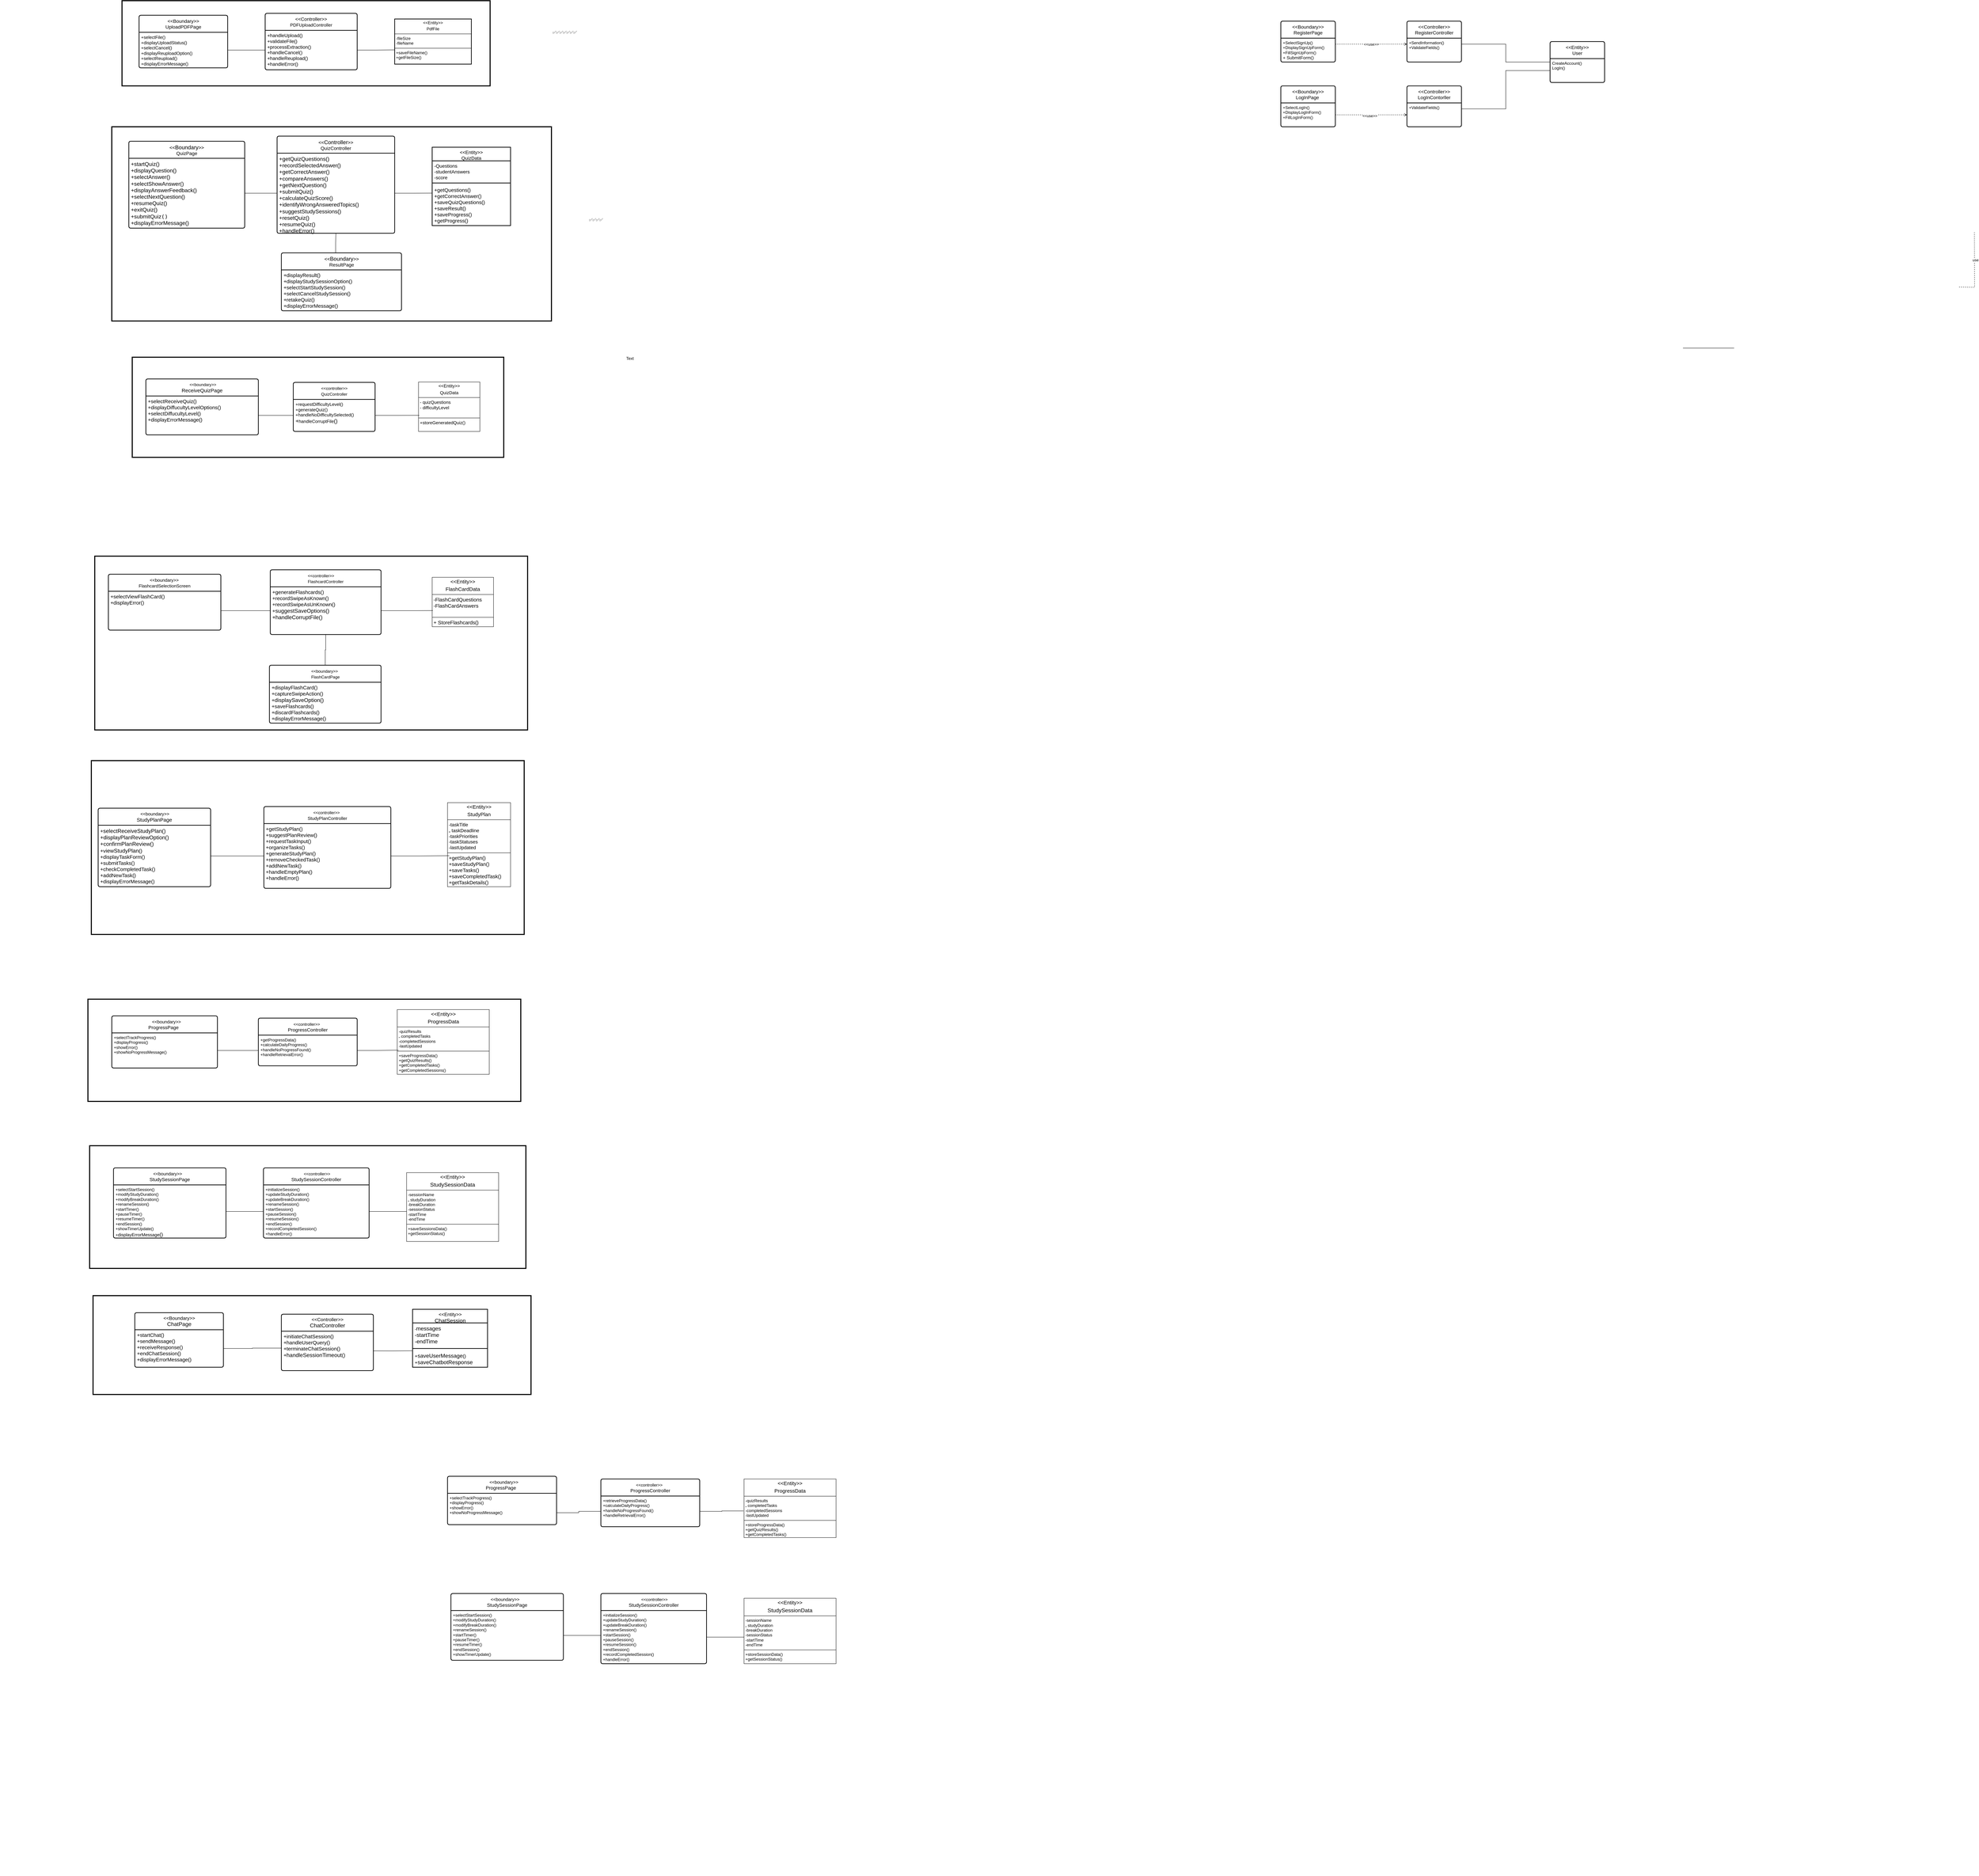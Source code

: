 <mxfile version="26.2.14">
  <diagram name="Page-1" id="e56a1550-8fbb-45ad-956c-1786394a9013">
    <mxGraphModel dx="6878" dy="991" grid="1" gridSize="10" guides="1" tooltips="1" connect="1" arrows="1" fold="1" page="1" pageScale="1" pageWidth="1100" pageHeight="850" background="none" math="0" shadow="0">
      <root>
        <mxCell id="0" />
        <mxCell id="1" parent="0" />
        <mxCell id="l_nzm8aYYMq2d200SgV5-22" value="" style="rounded=0;whiteSpace=wrap;html=1;strokeColor=#000000;strokeWidth=3;" vertex="1" parent="1">
          <mxGeometry x="-4020" y="1446.26" width="1090" height="293.74" as="geometry" />
        </mxCell>
        <mxCell id="l_nzm8aYYMq2d200SgV5-20" value="" style="rounded=0;whiteSpace=wrap;html=1;strokeWidth=3;" vertex="1" parent="1">
          <mxGeometry x="-4080" y="770" width="1290" height="570" as="geometry" />
        </mxCell>
        <mxCell id="l_nzm8aYYMq2d200SgV5-17" value="" style="rounded=0;whiteSpace=wrap;html=1;strokeColor=#000000;strokeWidth=3;" vertex="1" parent="1">
          <mxGeometry x="-4050" y="400" width="1080" height="250" as="geometry" />
        </mxCell>
        <mxCell id="oBpY7kK_RExmCe1GZTvU-35" value="&amp;lt;&amp;lt;Boundary&amp;gt;&amp;gt;&lt;br&gt;&lt;div&gt;&lt;span style=&quot;text-align: start;&quot;&gt;RegisterPage&lt;/span&gt;&lt;/div&gt;" style="swimlane;childLayout=stackLayout;horizontal=1;startSize=50;horizontalStack=0;rounded=1;fontSize=14;fontStyle=0;strokeWidth=2;resizeParent=0;resizeLast=1;shadow=0;dashed=0;align=center;arcSize=4;whiteSpace=wrap;html=1;labelBackgroundColor=none;" parent="1" vertex="1">
          <mxGeometry x="-650" y="460" width="160" height="120" as="geometry" />
        </mxCell>
        <mxCell id="oBpY7kK_RExmCe1GZTvU-36" value="+SelectSignUp()&lt;br&gt;+DisplaySignUpForm()&lt;br&gt;+FillSignUpForm()&lt;div&gt;&lt;font style=&quot;font-size: 13px;&quot;&gt;+&lt;/font&gt;&lt;span style=&quot;font-size: 13px;&quot;&gt;&amp;nbsp;SubmitForm()&lt;/span&gt;&lt;br&gt;&lt;div&gt;&lt;br&gt;&lt;/div&gt;&lt;div&gt;&lt;span style=&quot;font-size: medium;&quot;&gt;&lt;br&gt;&lt;/span&gt;&lt;/div&gt;&lt;/div&gt;" style="align=left;strokeColor=none;fillColor=none;spacingLeft=4;spacingRight=4;fontSize=12;verticalAlign=top;resizable=0;rotatable=0;part=1;html=1;whiteSpace=wrap;labelBackgroundColor=none;" parent="oBpY7kK_RExmCe1GZTvU-35" vertex="1">
          <mxGeometry y="50" width="160" height="70" as="geometry" />
        </mxCell>
        <mxCell id="oBpY7kK_RExmCe1GZTvU-37" value="&amp;lt;&amp;lt;Controller&amp;gt;&amp;gt;&lt;div&gt;RegisterController&lt;/div&gt;" style="swimlane;childLayout=stackLayout;horizontal=1;startSize=50;horizontalStack=0;rounded=1;fontSize=14;fontStyle=0;strokeWidth=2;resizeParent=0;resizeLast=1;shadow=0;dashed=0;align=center;arcSize=4;whiteSpace=wrap;html=1;labelBackgroundColor=none;" parent="1" vertex="1">
          <mxGeometry x="-280" y="460" width="160" height="120" as="geometry" />
        </mxCell>
        <mxCell id="oBpY7kK_RExmCe1GZTvU-38" value="+SendInformation()&lt;br&gt;+ValidateFields()&lt;div&gt;&lt;br&gt;&lt;/div&gt;" style="align=left;strokeColor=none;fillColor=none;spacingLeft=4;spacingRight=4;fontSize=12;verticalAlign=top;resizable=0;rotatable=0;part=1;html=1;whiteSpace=wrap;labelBackgroundColor=none;" parent="oBpY7kK_RExmCe1GZTvU-37" vertex="1">
          <mxGeometry y="50" width="160" height="70" as="geometry" />
        </mxCell>
        <mxCell id="oBpY7kK_RExmCe1GZTvU-39" value="&amp;lt;&amp;lt;Entity&amp;gt;&amp;gt;&lt;div&gt;User&lt;/div&gt;" style="swimlane;childLayout=stackLayout;horizontal=1;startSize=50;horizontalStack=0;rounded=1;fontSize=14;fontStyle=0;strokeWidth=2;resizeParent=0;resizeLast=1;shadow=0;dashed=0;align=center;arcSize=4;whiteSpace=wrap;html=1;labelBackgroundColor=none;" parent="1" vertex="1">
          <mxGeometry x="140" y="520" width="160" height="120" as="geometry" />
        </mxCell>
        <mxCell id="oBpY7kK_RExmCe1GZTvU-40" value="CreateAccount()&lt;div&gt;LogIn()&lt;br&gt;&lt;/div&gt;" style="align=left;strokeColor=none;fillColor=none;spacingLeft=4;spacingRight=4;fontSize=12;verticalAlign=top;resizable=0;rotatable=0;part=1;html=1;whiteSpace=wrap;labelBackgroundColor=none;" parent="oBpY7kK_RExmCe1GZTvU-39" vertex="1">
          <mxGeometry y="50" width="160" height="70" as="geometry" />
        </mxCell>
        <mxCell id="oBpY7kK_RExmCe1GZTvU-42" style="edgeStyle=orthogonalEdgeStyle;rounded=0;orthogonalLoop=1;jettySize=auto;html=1;exitX=1;exitY=0.25;exitDx=0;exitDy=0;entryX=0;entryY=0.25;entryDx=0;entryDy=0;endArrow=none;startFill=0;labelBackgroundColor=none;fontColor=default;" parent="1" edge="1">
          <mxGeometry relative="1" as="geometry">
            <mxPoint x="530" y="1419.5" as="sourcePoint" />
            <mxPoint x="680" y="1419.5" as="targetPoint" />
          </mxGeometry>
        </mxCell>
        <mxCell id="oBpY7kK_RExmCe1GZTvU-43" value="&amp;lt;&amp;lt;Boundary&amp;gt;&amp;gt;&lt;div&gt;LogInPage&amp;nbsp;&lt;/div&gt;" style="swimlane;childLayout=stackLayout;horizontal=1;startSize=50;horizontalStack=0;rounded=1;fontSize=14;fontStyle=0;strokeWidth=2;resizeParent=0;resizeLast=1;shadow=0;dashed=0;align=center;arcSize=4;whiteSpace=wrap;html=1;labelBackgroundColor=none;" parent="1" vertex="1">
          <mxGeometry x="-650" y="650" width="160" height="120" as="geometry" />
        </mxCell>
        <mxCell id="oBpY7kK_RExmCe1GZTvU-44" value="+SelectLogIn()&lt;br&gt;+DisplayLogInForm()&lt;br&gt;+FillLogInForm()" style="align=left;strokeColor=none;fillColor=none;spacingLeft=4;spacingRight=4;fontSize=12;verticalAlign=top;resizable=0;rotatable=0;part=1;html=1;whiteSpace=wrap;labelBackgroundColor=none;" parent="oBpY7kK_RExmCe1GZTvU-43" vertex="1">
          <mxGeometry y="50" width="160" height="70" as="geometry" />
        </mxCell>
        <mxCell id="oBpY7kK_RExmCe1GZTvU-45" value="&amp;lt;&amp;lt;Controller&amp;gt;&amp;gt;&lt;div&gt;LogInContorller&lt;/div&gt;" style="swimlane;childLayout=stackLayout;horizontal=1;startSize=50;horizontalStack=0;rounded=1;fontSize=14;fontStyle=0;strokeWidth=2;resizeParent=0;resizeLast=1;shadow=0;dashed=0;align=center;arcSize=4;whiteSpace=wrap;html=1;labelBackgroundColor=none;" parent="1" vertex="1">
          <mxGeometry x="-280" y="650" width="160" height="120" as="geometry" />
        </mxCell>
        <mxCell id="oBpY7kK_RExmCe1GZTvU-46" value="+ValidateFields()&lt;div&gt;&lt;br&gt;&lt;/div&gt;" style="align=left;strokeColor=none;fillColor=none;spacingLeft=4;spacingRight=4;fontSize=12;verticalAlign=top;resizable=0;rotatable=0;part=1;html=1;whiteSpace=wrap;labelBackgroundColor=none;" parent="oBpY7kK_RExmCe1GZTvU-45" vertex="1">
          <mxGeometry y="50" width="160" height="70" as="geometry" />
        </mxCell>
        <mxCell id="-UV9_x92Bout7EjLeTXu-13" style="edgeStyle=orthogonalEdgeStyle;rounded=0;orthogonalLoop=1;jettySize=auto;html=1;exitX=1;exitY=0.25;exitDx=0;exitDy=0;entryX=0.5;entryY=1;entryDx=0;entryDy=0;dashed=1;endArrow=none;startFill=0;" parent="1" edge="1">
          <mxGeometry relative="1" as="geometry">
            <mxPoint x="1340" y="1240.392" as="sourcePoint" />
            <mxPoint x="1385" y="1080" as="targetPoint" />
          </mxGeometry>
        </mxCell>
        <mxCell id="-UV9_x92Bout7EjLeTXu-14" value="use" style="edgeLabel;html=1;align=center;verticalAlign=middle;resizable=0;points=[];" parent="-UV9_x92Bout7EjLeTXu-13" vertex="1" connectable="0">
          <mxGeometry x="0.219" y="-3" relative="1" as="geometry">
            <mxPoint as="offset" />
          </mxGeometry>
        </mxCell>
        <mxCell id="aW1EL9rklJhH-4EWhwkh-1" value="&amp;lt;&amp;lt;Boundary&amp;gt;&amp;gt;&lt;div&gt;UploadPDFPage&lt;/div&gt;" style="swimlane;childLayout=stackLayout;horizontal=1;startSize=50;horizontalStack=0;rounded=1;fontSize=14;fontStyle=0;strokeWidth=2;resizeParent=0;resizeLast=1;shadow=0;align=center;arcSize=4;whiteSpace=wrap;html=1;labelBackgroundColor=none;" parent="1" vertex="1">
          <mxGeometry x="-4000" y="442.81" width="260" height="154.37" as="geometry" />
        </mxCell>
        <mxCell id="aW1EL9rklJhH-4EWhwkh-2" value="&lt;font style=&quot;font-size: 13px;&quot;&gt;+selectFile()&lt;br&gt;+displayUploadStatus()&lt;br&gt;&lt;font&gt;+&lt;/font&gt;&lt;font&gt;selectCancel&lt;/font&gt;&lt;font&gt;()&lt;/font&gt;&lt;/font&gt;&lt;div&gt;&lt;font style=&quot;font-size: 13px;&quot;&gt;+displayReuploadOption()&lt;br&gt;&lt;/font&gt;&lt;div&gt;&lt;font style=&quot;font-size: 13px;&quot;&gt;+selectReupload()&lt;br&gt;&lt;/font&gt;&lt;/div&gt;&lt;div&gt;&lt;font style=&quot;font-size: 13px;&quot;&gt;&lt;font&gt;+&lt;/font&gt;displayErrorMessage()&lt;/font&gt;&lt;/div&gt;&lt;div&gt;&lt;font style=&quot;font-size: 13px;&quot;&gt;&lt;br&gt;&lt;/font&gt;&lt;/div&gt;&lt;div&gt;&lt;font style=&quot;font-size: 13px;&quot;&gt;&lt;br&gt;&lt;/font&gt;&lt;/div&gt;&lt;div&gt;&lt;font style=&quot;font-size: 13px;&quot;&gt;&lt;br&gt;&lt;/font&gt;&lt;/div&gt;&lt;div&gt;&lt;font&gt;&lt;code data-end=&quot;361&quot; data-start=&quot;347&quot;&gt;&lt;font style=&quot;font-size: 13px;&quot; face=&quot;Verdana&quot;&gt;&lt;br&gt;&lt;/font&gt;&lt;/code&gt;&lt;/font&gt;&lt;/div&gt;&lt;div&gt;&lt;font style=&quot;font-size: 16px;&quot;&gt;&lt;code data-end=&quot;361&quot; data-start=&quot;347&quot;&gt;&lt;br&gt;&lt;/code&gt;&lt;/font&gt;&lt;/div&gt;&lt;/div&gt;" style="align=left;strokeColor=none;fillColor=none;spacingLeft=4;spacingRight=4;fontSize=12;verticalAlign=top;resizable=0;rotatable=0;part=1;html=1;whiteSpace=wrap;labelBackgroundColor=none;strokeWidth=2;" parent="aW1EL9rklJhH-4EWhwkh-1" vertex="1">
          <mxGeometry y="50" width="260" height="104.37" as="geometry" />
        </mxCell>
        <mxCell id="aW1EL9rklJhH-4EWhwkh-3" style="edgeStyle=orthogonalEdgeStyle;rounded=0;orthogonalLoop=1;jettySize=auto;html=1;exitX=0.5;exitY=1;exitDx=0;exitDy=0;labelBackgroundColor=none;fontColor=default;strokeWidth=2;" parent="aW1EL9rklJhH-4EWhwkh-1" edge="1">
          <mxGeometry relative="1" as="geometry">
            <mxPoint x="120" y="393.74" as="sourcePoint" />
            <mxPoint x="120" y="393.74" as="targetPoint" />
          </mxGeometry>
        </mxCell>
        <mxCell id="aW1EL9rklJhH-4EWhwkh-4" style="edgeStyle=orthogonalEdgeStyle;rounded=0;orthogonalLoop=1;jettySize=auto;html=1;exitX=0.5;exitY=1;exitDx=0;exitDy=0;labelBackgroundColor=none;fontColor=default;strokeWidth=2;" parent="aW1EL9rklJhH-4EWhwkh-1" edge="1">
          <mxGeometry relative="1" as="geometry">
            <mxPoint x="120" y="393.74" as="sourcePoint" />
            <mxPoint x="120" y="393.74" as="targetPoint" />
          </mxGeometry>
        </mxCell>
        <mxCell id="aW1EL9rklJhH-4EWhwkh-5" style="edgeStyle=orthogonalEdgeStyle;rounded=0;orthogonalLoop=1;jettySize=auto;html=1;exitX=0.5;exitY=1;exitDx=0;exitDy=0;labelBackgroundColor=none;fontColor=default;strokeWidth=2;" parent="aW1EL9rklJhH-4EWhwkh-1" edge="1">
          <mxGeometry relative="1" as="geometry">
            <mxPoint x="120" y="393.74" as="sourcePoint" />
            <mxPoint x="120" y="393.74" as="targetPoint" />
          </mxGeometry>
        </mxCell>
        <mxCell id="aW1EL9rklJhH-4EWhwkh-6" value="&lt;span style=&quot;caret-color: rgb(0, 0, 0); color: rgb(0, 0, 0); font-family: Helvetica; font-size: 14px; font-style: normal; font-variant-caps: normal; font-weight: 400; letter-spacing: normal; orphans: auto; text-align: center; text-indent: 0px; text-transform: none; white-space: normal; widows: auto; word-spacing: 0px; -webkit-text-stroke-width: 0px; background-color: rgb(251, 251, 251); text-decoration: none; display: inline !important; float: none;&quot;&gt;&amp;lt;&amp;lt;&lt;span style=&quot;text-align: start; font-size: medium;&quot;&gt;Boundary&lt;/span&gt;&amp;gt;&amp;gt;&lt;/span&gt;&lt;div style=&quot;caret-color: rgb(0, 0, 0); color: rgb(0, 0, 0); font-family: Helvetica; font-size: 14px; font-style: normal; font-variant-caps: normal; font-weight: 400; letter-spacing: normal; orphans: auto; text-align: center; text-indent: 0px; text-transform: none; white-space: normal; widows: auto; word-spacing: 0px; -webkit-text-stroke-width: 0px; text-decoration: none;&quot;&gt;&lt;span style=&quot;text-align: start;&quot;&gt;QuizPage&lt;/span&gt;&lt;/div&gt;" style="swimlane;childLayout=stackLayout;horizontal=1;startSize=50;horizontalStack=0;rounded=1;fontSize=14;fontStyle=1;strokeWidth=2;resizeParent=0;resizeLast=1;shadow=0;dashed=0;align=center;arcSize=4;whiteSpace=wrap;html=1;labelBackgroundColor=none;" parent="1" vertex="1">
          <mxGeometry x="-4030" y="812.5" width="340" height="255" as="geometry" />
        </mxCell>
        <mxCell id="aW1EL9rklJhH-4EWhwkh-7" value="&lt;font style=&quot;font-size: 16px;&quot;&gt;+startQuiz()&lt;/font&gt;&lt;div&gt;&lt;font style=&quot;font-size: 16px;&quot;&gt;+&lt;font face=&quot;Helvetica&quot;&gt;displayQuestion&lt;/font&gt;()&lt;br&gt;&lt;/font&gt;&lt;div&gt;&lt;font style=&quot;font-size: 16px;&quot;&gt;+selectAnswer()&lt;/font&gt;&lt;/div&gt;&lt;div&gt;&lt;font style=&quot;font-size: 16px;&quot;&gt;+selectShowAnswer()&lt;/font&gt;&lt;/div&gt;&lt;div&gt;&lt;font style=&quot;font-size: 16px;&quot;&gt;+displayAnswerFeedback()&lt;br&gt;&lt;/font&gt;&lt;/div&gt;&lt;div&gt;&lt;font style=&quot;font-size: 16px;&quot;&gt;+selectNextQuestion()&lt;/font&gt;&lt;/div&gt;&lt;div&gt;&lt;font style=&quot;font-size: 16px;&quot;&gt;+resumeQuiz()&lt;/font&gt;&lt;/div&gt;&lt;div&gt;&lt;font style=&quot;font-size: 16px;&quot;&gt;&lt;div&gt;+exitQuiz()&lt;/div&gt;&lt;div&gt;+submitQuiz&lt;font face=&quot;monospace&quot;&gt;()&lt;/font&gt;&lt;/div&gt;&lt;/font&gt;&lt;/div&gt;&lt;div&gt;&lt;font style=&quot;font-size: 16px;&quot;&gt;+displayErrorMessage()&amp;nbsp;&lt;/font&gt;&lt;/div&gt;&lt;div&gt;&lt;br&gt;&lt;/div&gt;&lt;/div&gt;" style="align=left;strokeColor=none;fillColor=none;spacingLeft=4;spacingRight=4;fontSize=12;verticalAlign=top;resizable=0;rotatable=0;part=1;html=1;whiteSpace=wrap;labelBackgroundColor=none;strokeWidth=2;" parent="aW1EL9rklJhH-4EWhwkh-6" vertex="1">
          <mxGeometry y="50" width="340" height="205" as="geometry" />
        </mxCell>
        <mxCell id="aW1EL9rklJhH-4EWhwkh-8" style="edgeStyle=orthogonalEdgeStyle;rounded=0;orthogonalLoop=1;jettySize=auto;html=1;exitX=0.5;exitY=1;exitDx=0;exitDy=0;labelBackgroundColor=none;fontColor=default;strokeWidth=2;" parent="aW1EL9rklJhH-4EWhwkh-6" edge="1">
          <mxGeometry relative="1" as="geometry">
            <mxPoint x="-280" y="818.9" as="sourcePoint" />
            <mxPoint x="-280" y="818.9" as="targetPoint" />
          </mxGeometry>
        </mxCell>
        <mxCell id="aW1EL9rklJhH-4EWhwkh-9" value="&lt;span style=&quot;caret-color: rgb(0, 0, 0); color: rgb(0, 0, 0); font-family: Helvetica; font-size: 14px; font-style: normal; font-variant-caps: normal; letter-spacing: normal; orphans: auto; text-align: center; text-indent: 0px; text-transform: none; white-space: normal; widows: auto; word-spacing: 0px; -webkit-text-stroke-width: 0px; text-decoration: none; font-weight: 400; background-color: rgb(251, 251, 251); float: none; display: inline !important;&quot;&gt;&amp;lt;&amp;lt;&lt;span style=&quot;text-align: start; font-size: medium;&quot;&gt;Controller&lt;/span&gt;&amp;gt;&amp;gt;&lt;/span&gt;&lt;div style=&quot;caret-color: rgb(0, 0, 0); color: rgb(0, 0, 0); font-family: Helvetica; font-size: 14px; font-style: normal; font-variant-caps: normal; letter-spacing: normal; orphans: auto; text-align: center; text-indent: 0px; text-transform: none; white-space: normal; widows: auto; word-spacing: 0px; -webkit-text-stroke-width: 0px; text-decoration: none; font-weight: 400;&quot;&gt;&lt;span style=&quot;text-align: start;&quot;&gt;QuizController&lt;/span&gt;&lt;/div&gt;" style="swimlane;childLayout=stackLayout;horizontal=1;startSize=50;horizontalStack=0;rounded=1;fontSize=14;fontStyle=1;strokeWidth=2;resizeParent=0;resizeLast=1;shadow=0;dashed=0;align=center;arcSize=4;whiteSpace=wrap;html=1;labelBackgroundColor=none;" parent="1" vertex="1">
          <mxGeometry x="-3595" y="797.5" width="345" height="285" as="geometry" />
        </mxCell>
        <mxCell id="aW1EL9rklJhH-4EWhwkh-10" value="&lt;font style=&quot;font-size: 16px;&quot;&gt;+getQuizQuestions()&lt;/font&gt;&lt;div&gt;&lt;div&gt;&lt;font style=&quot;font-size: 16px;&quot;&gt;+recordSelectedAnswer()&lt;br&gt;&lt;/font&gt;&lt;/div&gt;&lt;div&gt;&lt;font style=&quot;font-size: 16px;&quot;&gt;&lt;font&gt;+&lt;/font&gt;getCorrectAnswer()&lt;/font&gt;&lt;/div&gt;&lt;div&gt;&lt;font style=&quot;font-size: 16px;&quot;&gt;+compareAnswers()&lt;br&gt;&lt;/font&gt;&lt;/div&gt;&lt;div&gt;&lt;font style=&quot;font-size: 16px;&quot;&gt;+get&lt;/font&gt;&lt;span style=&quot;font-size: 16px;&quot;&gt;NextQuestion()&lt;/span&gt;&lt;/div&gt;&lt;div&gt;&lt;font style=&quot;font-size: 16px;&quot;&gt;+&lt;/font&gt;&lt;span style=&quot;font-size: medium;&quot;&gt;submitQuiz()&lt;/span&gt;&lt;/div&gt;&lt;div&gt;&lt;font style=&quot;font-size: 16px;&quot;&gt;+calculateQuizScore()&lt;/font&gt;&lt;/div&gt;&lt;div&gt;&lt;font style=&quot;font-size: 16px;&quot;&gt;+&lt;/font&gt;&lt;span style=&quot;font-size: medium;&quot;&gt;identifyWrongAnsweredTopics&lt;/span&gt;&lt;span style=&quot;font-size: 16px;&quot;&gt;()&lt;/span&gt;&lt;/div&gt;&lt;div&gt;&lt;font style=&quot;font-size: 16px;&quot;&gt;&lt;font&gt;+&lt;/font&gt;suggestStudySessions()&lt;/font&gt;&lt;/div&gt;&lt;div&gt;&lt;font style=&quot;font-size: 16px;&quot;&gt;+resetQuiz()&lt;/font&gt;&lt;/div&gt;&lt;div&gt;&lt;font style=&quot;font-size: 16px;&quot;&gt;+resumeQuiz()&lt;/font&gt;&lt;/div&gt;&lt;div&gt;&lt;font style=&quot;font-size: 16px;&quot;&gt;&lt;div style=&quot;font-size: 12px;&quot;&gt;&lt;font style=&quot;font-size: 16px;&quot;&gt;+handleError()&lt;/font&gt;&lt;/div&gt;&lt;div&gt;&lt;font style=&quot;font-size: 16px;&quot;&gt;&lt;br&gt;&lt;/font&gt;&lt;/div&gt;&lt;/font&gt;&lt;/div&gt;&lt;div&gt;&lt;font style=&quot;font-size: 16px;&quot;&gt;&lt;br&gt;&lt;/font&gt;&lt;/div&gt;&lt;div&gt;&lt;br&gt;&lt;/div&gt;&lt;/div&gt;" style="align=left;strokeColor=none;fillColor=none;spacingLeft=4;spacingRight=4;fontSize=12;verticalAlign=top;resizable=0;rotatable=0;part=1;html=1;whiteSpace=wrap;labelBackgroundColor=none;strokeWidth=2;" parent="aW1EL9rklJhH-4EWhwkh-9" vertex="1">
          <mxGeometry y="50" width="345" height="235" as="geometry" />
        </mxCell>
        <mxCell id="aW1EL9rklJhH-4EWhwkh-11" style="edgeStyle=orthogonalEdgeStyle;rounded=0;orthogonalLoop=1;jettySize=auto;html=1;exitX=0.5;exitY=1;exitDx=0;exitDy=0;labelBackgroundColor=none;fontColor=default;strokeWidth=0;" parent="aW1EL9rklJhH-4EWhwkh-9" edge="1">
          <mxGeometry relative="1" as="geometry">
            <mxPoint x="595" y="665" as="sourcePoint" />
            <mxPoint x="595" y="665" as="targetPoint" />
          </mxGeometry>
        </mxCell>
        <mxCell id="aW1EL9rklJhH-4EWhwkh-12" value="&lt;span style=&quot;font-size: 14px; font-weight: 400;&quot;&gt;&amp;lt;&amp;lt;Entity&amp;gt;&amp;gt;&lt;/span&gt;&lt;div style=&quot;font-size: 14px; font-weight: 400;&quot;&gt;&lt;span style=&quot;text-align: start;&quot;&gt;QuizData&lt;/span&gt;&lt;/div&gt;" style="swimlane;fontStyle=1;align=center;verticalAlign=top;childLayout=stackLayout;horizontal=1;startSize=40;horizontalStack=0;resizeParent=1;resizeParentMax=0;resizeLast=0;collapsible=1;marginBottom=0;whiteSpace=wrap;html=1;strokeWidth=2;" parent="1" vertex="1">
          <mxGeometry x="-3140" y="830.0" width="230" height="230" as="geometry" />
        </mxCell>
        <mxCell id="aW1EL9rklJhH-4EWhwkh-13" value="&lt;div&gt;&lt;font style=&quot;font-size: 14px;&quot;&gt;-Questions&lt;br&gt;&lt;/font&gt;&lt;/div&gt;&lt;div&gt;&lt;font style=&quot;font-size: 14px;&quot;&gt;-studentAnswers&lt;/font&gt;&lt;/div&gt;&lt;div&gt;&lt;font style=&quot;font-size: 14px;&quot;&gt;-score&lt;/font&gt;&lt;/div&gt;&lt;div&gt;&lt;br&gt;&lt;/div&gt;&lt;div&gt;&lt;br&gt;&lt;/div&gt;" style="text;strokeColor=none;fillColor=none;align=left;verticalAlign=top;spacingLeft=4;spacingRight=4;overflow=hidden;rotatable=0;points=[[0,0.5],[1,0.5]];portConstraint=eastwest;whiteSpace=wrap;html=1;strokeWidth=2;" parent="aW1EL9rklJhH-4EWhwkh-12" vertex="1">
          <mxGeometry y="40" width="230" height="60" as="geometry" />
        </mxCell>
        <mxCell id="aW1EL9rklJhH-4EWhwkh-14" value="" style="line;strokeWidth=2;fillColor=none;align=left;verticalAlign=middle;spacingTop=-1;spacingLeft=3;spacingRight=3;rotatable=0;labelPosition=right;points=[];portConstraint=eastwest;strokeColor=inherit;" parent="aW1EL9rklJhH-4EWhwkh-12" vertex="1">
          <mxGeometry y="100" width="230" height="10" as="geometry" />
        </mxCell>
        <mxCell id="aW1EL9rklJhH-4EWhwkh-15" value="&lt;div&gt;&lt;font style=&quot;font-size: 15px;&quot;&gt;+getQuestions()&lt;/font&gt;&lt;/div&gt;&lt;div&gt;&lt;font style=&quot;font-size: 15px;&quot;&gt;+getCorrectAnswer()&lt;/font&gt;&lt;/div&gt;&lt;div&gt;&lt;font style=&quot;font-size: 15px;&quot;&gt;+saveQuizQuestions()&lt;/font&gt;&lt;/div&gt;&lt;div&gt;&lt;font style=&quot;font-size: 15px;&quot;&gt;+saveResult()&amp;nbsp;&lt;/font&gt;&lt;/div&gt;&lt;div&gt;&lt;span style=&quot;font-size: 15px;&quot;&gt;+&lt;/span&gt;&lt;font style=&quot;font-size: 15px;&quot;&gt;saveProgress()&lt;/font&gt;&lt;/div&gt;&lt;div&gt;&lt;font style=&quot;font-size: 15px;&quot;&gt;&lt;font&gt;+&lt;/font&gt;getProgress()&lt;/font&gt;&lt;/div&gt;" style="text;strokeColor=none;fillColor=none;align=left;verticalAlign=top;spacingLeft=4;spacingRight=4;overflow=hidden;rotatable=0;points=[[0,0.5],[1,0.5]];portConstraint=eastwest;whiteSpace=wrap;html=1;strokeWidth=2;" parent="aW1EL9rklJhH-4EWhwkh-12" vertex="1">
          <mxGeometry y="110" width="230" height="120" as="geometry" />
        </mxCell>
        <mxCell id="aW1EL9rklJhH-4EWhwkh-20" value="&amp;lt;&amp;lt;Controller&amp;gt;&amp;gt;&lt;div&gt;&lt;span style=&quot;text-align: start;&quot;&gt;&lt;font style=&quot;font-size: 13px;&quot;&gt;PDFUploadController&lt;/font&gt;&lt;/span&gt;&lt;/div&gt;" style="swimlane;childLayout=stackLayout;horizontal=1;startSize=50;horizontalStack=0;rounded=1;fontSize=14;fontStyle=0;strokeWidth=2;resizeParent=0;resizeLast=1;shadow=0;dashed=0;align=center;arcSize=4;whiteSpace=wrap;html=1;labelBackgroundColor=none;" parent="1" vertex="1">
          <mxGeometry x="-3630" y="437.18" width="270" height="165.63" as="geometry" />
        </mxCell>
        <mxCell id="aW1EL9rklJhH-4EWhwkh-21" value="&lt;font style=&quot;font-size: 14px;&quot;&gt;&lt;font&gt;&lt;font&gt;+handleUpload()&lt;/font&gt;&lt;/font&gt;&lt;font&gt;&lt;br&gt;&lt;font&gt;+validateFile()&lt;/font&gt;&lt;/font&gt;&lt;/font&gt;&lt;div&gt;&lt;font&gt;&lt;font style=&quot;font-size: 14px;&quot;&gt;+processExtraction()&lt;br&gt;&lt;/font&gt;&lt;/font&gt;&lt;div&gt;&lt;font style=&quot;font-size: 14px;&quot;&gt;+handleCancel()&lt;/font&gt;&lt;/div&gt;&lt;div&gt;&lt;font style=&quot;font-size: 14px;&quot;&gt;+handleReupload()&lt;/font&gt;&lt;/div&gt;&lt;/div&gt;&lt;div&gt;&lt;font style=&quot;font-size: 14px;&quot;&gt;+handleError()&lt;/font&gt;&lt;/div&gt;" style="align=left;strokeColor=none;fillColor=none;spacingLeft=4;spacingRight=4;fontSize=12;verticalAlign=top;resizable=0;rotatable=0;part=1;html=1;whiteSpace=wrap;labelBackgroundColor=none;strokeWidth=2;" parent="aW1EL9rklJhH-4EWhwkh-20" vertex="1">
          <mxGeometry y="50" width="270" height="115.63" as="geometry" />
        </mxCell>
        <mxCell id="aW1EL9rklJhH-4EWhwkh-54" value="&amp;lt;&amp;lt;use&amp;gt;&amp;gt;" style="edgeStyle=orthogonalEdgeStyle;rounded=0;orthogonalLoop=1;jettySize=auto;html=1;exitX=1;exitY=0.25;exitDx=0;exitDy=0;entryX=0;entryY=0.25;entryDx=0;entryDy=0;endArrow=open;startFill=0;dashed=1;endFill=0;" parent="1" source="oBpY7kK_RExmCe1GZTvU-36" target="oBpY7kK_RExmCe1GZTvU-38" edge="1">
          <mxGeometry relative="1" as="geometry" />
        </mxCell>
        <mxCell id="aW1EL9rklJhH-4EWhwkh-55" style="edgeStyle=orthogonalEdgeStyle;rounded=0;orthogonalLoop=1;jettySize=auto;html=1;exitX=1;exitY=0.25;exitDx=0;exitDy=0;entryX=0;entryY=0.5;entryDx=0;entryDy=0;endArrow=none;startFill=0;" parent="1" source="oBpY7kK_RExmCe1GZTvU-38" target="oBpY7kK_RExmCe1GZTvU-39" edge="1">
          <mxGeometry relative="1" as="geometry" />
        </mxCell>
        <mxCell id="aW1EL9rklJhH-4EWhwkh-57" style="edgeStyle=orthogonalEdgeStyle;rounded=0;orthogonalLoop=1;jettySize=auto;html=1;exitX=1;exitY=0.25;exitDx=0;exitDy=0;entryX=0;entryY=0.5;entryDx=0;entryDy=0;endArrow=none;startFill=0;" parent="1" source="oBpY7kK_RExmCe1GZTvU-46" target="oBpY7kK_RExmCe1GZTvU-40" edge="1">
          <mxGeometry relative="1" as="geometry" />
        </mxCell>
        <mxCell id="aW1EL9rklJhH-4EWhwkh-94" style="edgeStyle=orthogonalEdgeStyle;rounded=0;orthogonalLoop=1;jettySize=auto;html=1;exitX=1;exitY=0.5;exitDx=0;exitDy=0;entryX=0;entryY=0.5;entryDx=0;entryDy=0;endArrow=none;endFill=0;startFill=0;" parent="1" source="aW1EL9rklJhH-4EWhwkh-7" target="aW1EL9rklJhH-4EWhwkh-10" edge="1">
          <mxGeometry relative="1" as="geometry">
            <mxPoint x="-3700" y="913.28" as="sourcePoint" />
          </mxGeometry>
        </mxCell>
        <mxCell id="aW1EL9rklJhH-4EWhwkh-99" style="edgeStyle=orthogonalEdgeStyle;rounded=0;orthogonalLoop=1;jettySize=auto;html=1;entryX=0;entryY=0.5;entryDx=0;entryDy=0;dashed=1;endArrow=open;endFill=0;" parent="1" source="oBpY7kK_RExmCe1GZTvU-44" target="oBpY7kK_RExmCe1GZTvU-46" edge="1">
          <mxGeometry relative="1" as="geometry" />
        </mxCell>
        <mxCell id="aW1EL9rklJhH-4EWhwkh-100" value="&amp;lt;&amp;lt;use&amp;gt;&amp;gt;" style="edgeLabel;html=1;align=center;verticalAlign=middle;resizable=0;points=[];" parent="aW1EL9rklJhH-4EWhwkh-99" vertex="1" connectable="0">
          <mxGeometry x="-0.038" y="-3" relative="1" as="geometry">
            <mxPoint as="offset" />
          </mxGeometry>
        </mxCell>
        <mxCell id="Gpb7fU793gpHVbxL4HnN-2" value="&lt;div style=&quot;text-align: start;&quot;&gt;&lt;span style=&quot;font-size: 12px; font-weight: 400;&quot;&gt;&amp;nbsp; &amp;nbsp; &amp;nbsp; &amp;nbsp;&amp;lt;&amp;lt;boundary&amp;gt;&amp;gt;&lt;/span&gt;&lt;/div&gt;&lt;div style=&quot;text-align: start;&quot;&gt;&lt;span style=&quot;font-weight: 400;&quot;&gt;&lt;font style=&quot;font-size: 15px;&quot;&gt;ReceiveQuizPage&lt;/font&gt;&lt;/span&gt;&lt;br&gt;&lt;/div&gt;" style="swimlane;childLayout=stackLayout;horizontal=1;startSize=50;horizontalStack=0;rounded=1;fontSize=14;fontStyle=1;strokeWidth=2;resizeParent=0;resizeLast=1;shadow=0;dashed=0;align=center;arcSize=4;whiteSpace=wrap;html=1;labelBackgroundColor=none;" parent="1" vertex="1">
          <mxGeometry x="-3980" y="1510" width="330" height="164.06" as="geometry" />
        </mxCell>
        <mxCell id="Gpb7fU793gpHVbxL4HnN-3" value="&lt;div&gt;&lt;div&gt;&lt;font style=&quot;font-size: 15px;&quot;&gt;+selectReceiveQuiz()&lt;/font&gt;&lt;/div&gt;&lt;div&gt;&lt;font style=&quot;font-size: 15px;&quot;&gt;&lt;font&gt;+&lt;font&gt;display&lt;/font&gt;&lt;/font&gt;&lt;font&gt;DiffucultyLevelOptions&lt;/font&gt;()&amp;nbsp;&lt;/font&gt;&lt;/div&gt;&lt;div&gt;&lt;font style=&quot;font-size: 15px;&quot;&gt;+selectDiffucultyLevel()&lt;/font&gt;&lt;/div&gt;&lt;div&gt;&lt;font style=&quot;font-size: 15px;&quot;&gt;+displayErrorMessage()&lt;/font&gt;&lt;/div&gt;&lt;/div&gt;&lt;div&gt;&lt;span style=&quot;font-size: medium;&quot;&gt;&lt;br&gt;&lt;/span&gt;&lt;/div&gt;" style="align=left;strokeColor=none;fillColor=none;spacingLeft=4;spacingRight=4;fontSize=12;verticalAlign=top;resizable=0;rotatable=0;part=1;html=1;whiteSpace=wrap;labelBackgroundColor=none;strokeWidth=2;" parent="Gpb7fU793gpHVbxL4HnN-2" vertex="1">
          <mxGeometry y="50" width="330" height="114.06" as="geometry" />
        </mxCell>
        <mxCell id="Gpb7fU793gpHVbxL4HnN-4" style="edgeStyle=orthogonalEdgeStyle;rounded=0;orthogonalLoop=1;jettySize=auto;html=1;exitX=0.5;exitY=1;exitDx=0;exitDy=0;labelBackgroundColor=none;fontColor=default;strokeWidth=2;" parent="Gpb7fU793gpHVbxL4HnN-2" edge="1">
          <mxGeometry relative="1" as="geometry">
            <mxPoint x="-280" y="818.9" as="sourcePoint" />
            <mxPoint x="-280" y="818.9" as="targetPoint" />
          </mxGeometry>
        </mxCell>
        <mxCell id="Gpb7fU793gpHVbxL4HnN-5" value="&lt;div style=&quot;text-align: start;&quot;&gt;&lt;span style=&quot;font-size: 12px; font-weight: 400;&quot;&gt;&amp;lt;&amp;lt;controller&amp;gt;&amp;gt;&lt;/span&gt;&lt;/div&gt;&lt;div style=&quot;text-align: start;&quot;&gt;&lt;span style=&quot;font-size: 12px; font-weight: 400;&quot;&gt;QuizController&lt;/span&gt;&lt;/div&gt;" style="swimlane;childLayout=stackLayout;horizontal=1;startSize=50;horizontalStack=0;rounded=1;fontSize=14;fontStyle=1;strokeWidth=2;resizeParent=0;resizeLast=1;shadow=0;dashed=0;align=center;arcSize=4;whiteSpace=wrap;html=1;labelBackgroundColor=none;" parent="1" vertex="1">
          <mxGeometry x="-3547.5" y="1520" width="240" height="144.06" as="geometry" />
        </mxCell>
        <mxCell id="Gpb7fU793gpHVbxL4HnN-6" value="&lt;div&gt;&lt;span style=&quot;font-size: 13px;&quot;&gt;+requestDifficultyLevel()&lt;/span&gt;&lt;br&gt;&lt;/div&gt;&lt;div&gt;&lt;font style=&quot;font-size: 13px;&quot;&gt;+generateQuiz()&lt;/font&gt;&lt;/div&gt;&lt;div&gt;&lt;font style=&quot;font-size: 13px;&quot;&gt;+handleNoDifficultySelected()&lt;/font&gt;&lt;/div&gt;&lt;div&gt;&lt;span style=&quot;font-size: medium;&quot;&gt;+&lt;/span&gt;&lt;font style=&quot;font-size: 13px;&quot;&gt;handleCorruptFile&lt;/font&gt;&lt;span style=&quot;font-size: medium;&quot;&gt;()&lt;/span&gt;&lt;br&gt;&lt;/div&gt;" style="align=left;strokeColor=none;fillColor=none;spacingLeft=4;spacingRight=4;fontSize=12;verticalAlign=top;resizable=0;rotatable=0;part=1;html=1;whiteSpace=wrap;labelBackgroundColor=none;strokeWidth=2;" parent="Gpb7fU793gpHVbxL4HnN-5" vertex="1">
          <mxGeometry y="50" width="240" height="94.06" as="geometry" />
        </mxCell>
        <mxCell id="Gpb7fU793gpHVbxL4HnN-7" style="edgeStyle=orthogonalEdgeStyle;rounded=0;orthogonalLoop=1;jettySize=auto;html=1;exitX=0.5;exitY=1;exitDx=0;exitDy=0;labelBackgroundColor=none;fontColor=default;strokeWidth=2;" parent="Gpb7fU793gpHVbxL4HnN-5" edge="1">
          <mxGeometry relative="1" as="geometry">
            <mxPoint x="-255" y="569.06" as="sourcePoint" />
            <mxPoint x="-255" y="569.06" as="targetPoint" />
          </mxGeometry>
        </mxCell>
        <mxCell id="Gpb7fU793gpHVbxL4HnN-15" value="&lt;p style=&quot;margin:0px;margin-top:4px;text-align:center;&quot;&gt;&lt;font style=&quot;font-size: 13px;&quot;&gt;&amp;lt;&amp;lt;Entity&amp;gt;&amp;gt;&lt;/font&gt;&lt;/p&gt;&lt;p style=&quot;margin:0px;margin-top:4px;text-align:center;&quot;&gt;&lt;font style=&quot;font-size: 13px;&quot;&gt;QuizData&lt;/font&gt;&lt;/p&gt;&lt;hr size=&quot;1&quot; style=&quot;border-style:solid;&quot;&gt;&lt;p style=&quot;margin:0px;margin-left:4px;&quot;&gt;&lt;font&gt;&lt;font style=&quot;font-size: 13px;&quot;&gt;- quizQuestions&lt;/font&gt;&lt;/font&gt;&lt;/p&gt;&lt;p style=&quot;margin:0px;margin-left:4px;&quot;&gt;&lt;font&gt;&lt;font style=&quot;font-size: 13px;&quot;&gt;- difficultyLevel&lt;/font&gt;&lt;/font&gt;&lt;/p&gt;&lt;p style=&quot;margin:0px;margin-left:4px;&quot;&gt;&lt;font style=&quot;font-size: 13px;&quot;&gt;&lt;br&gt;&lt;/font&gt;&lt;/p&gt;&lt;hr size=&quot;1&quot; style=&quot;border-style:solid;&quot;&gt;&lt;p style=&quot;margin:0px;margin-left:4px;&quot;&gt;&lt;font style=&quot;font-size: 13px;&quot;&gt;+storeGeneratedQuiz()&lt;/font&gt;&lt;/p&gt;" style="verticalAlign=top;align=left;overflow=fill;html=1;whiteSpace=wrap;" parent="1" vertex="1">
          <mxGeometry x="-3180" y="1519.06" width="180" height="145" as="geometry" />
        </mxCell>
        <mxCell id="7PfSHkGLMOXSiiOGqfEs-153" style="edgeStyle=orthogonalEdgeStyle;rounded=0;orthogonalLoop=1;jettySize=auto;html=1;exitX=0.5;exitY=1;exitDx=0;exitDy=0;labelBackgroundColor=none;fontColor=default;strokeWidth=2;" parent="1" edge="1">
          <mxGeometry relative="1" as="geometry">
            <mxPoint x="-2915" y="4951.4" as="sourcePoint" />
            <mxPoint x="-2915" y="4951.4" as="targetPoint" />
          </mxGeometry>
        </mxCell>
        <mxCell id="7PfSHkGLMOXSiiOGqfEs-154" style="edgeStyle=orthogonalEdgeStyle;rounded=0;orthogonalLoop=1;jettySize=auto;html=1;exitX=0.5;exitY=1;exitDx=0;exitDy=0;labelBackgroundColor=none;fontColor=default;strokeWidth=2;" parent="1" edge="1">
          <mxGeometry relative="1" as="geometry">
            <mxPoint x="-2895" y="5238.9" as="sourcePoint" />
            <mxPoint x="-2895" y="5238.9" as="targetPoint" />
          </mxGeometry>
        </mxCell>
        <mxCell id="7PfSHkGLMOXSiiOGqfEs-155" style="edgeStyle=orthogonalEdgeStyle;rounded=0;orthogonalLoop=1;jettySize=auto;html=1;exitX=0.5;exitY=1;exitDx=0;exitDy=0;labelBackgroundColor=none;fontColor=default;strokeWidth=2;" parent="1" edge="1">
          <mxGeometry relative="1" as="geometry">
            <mxPoint x="-2895" y="5402.96" as="sourcePoint" />
            <mxPoint x="-2895" y="5402.96" as="targetPoint" />
          </mxGeometry>
        </mxCell>
        <mxCell id="7PfSHkGLMOXSiiOGqfEs-156" value="&lt;div style=&quot;text-align: start;&quot;&gt;&lt;span style=&quot;font-weight: 400;&quot;&gt;&lt;font style=&quot;font-size: 13px;&quot;&gt;&amp;nbsp; &amp;nbsp;&amp;lt;&amp;lt;boundary&amp;gt;&amp;gt;&lt;/font&gt;&lt;/span&gt;&lt;/div&gt;&lt;div style=&quot;text-align: start;&quot;&gt;&lt;span style=&quot;font-weight: normal;&quot;&gt;ProgressPage&lt;/span&gt;&lt;br&gt;&lt;/div&gt;" style="swimlane;childLayout=stackLayout;horizontal=1;startSize=50;horizontalStack=0;rounded=1;fontSize=14;fontStyle=1;strokeWidth=2;resizeParent=0;resizeLast=1;shadow=0;dashed=0;align=center;arcSize=4;whiteSpace=wrap;html=1;labelBackgroundColor=none;" parent="1" vertex="1">
          <mxGeometry x="-3095" y="4730" width="320" height="142.03" as="geometry" />
        </mxCell>
        <mxCell id="7PfSHkGLMOXSiiOGqfEs-157" value="&lt;div&gt;&lt;div&gt;+selectTrackProgress()&lt;/div&gt;&lt;/div&gt;&lt;div&gt;+displayProgress()&lt;/div&gt;&lt;div&gt;+showError()&lt;/div&gt;&lt;div&gt;+showNoProgressMessage()&lt;/div&gt;&lt;div&gt;&lt;br&gt;&lt;/div&gt;" style="align=left;strokeColor=none;fillColor=none;spacingLeft=4;spacingRight=4;fontSize=12;verticalAlign=top;resizable=0;rotatable=0;part=1;html=1;whiteSpace=wrap;labelBackgroundColor=none;strokeWidth=2;" parent="7PfSHkGLMOXSiiOGqfEs-156" vertex="1">
          <mxGeometry y="50" width="320" height="114.06" as="geometry" />
        </mxCell>
        <mxCell id="7PfSHkGLMOXSiiOGqfEs-158" style="edgeStyle=orthogonalEdgeStyle;rounded=0;orthogonalLoop=1;jettySize=auto;html=1;exitX=0.5;exitY=1;exitDx=0;exitDy=0;labelBackgroundColor=none;fontColor=default;strokeWidth=2;" parent="7PfSHkGLMOXSiiOGqfEs-156" edge="1">
          <mxGeometry relative="1" as="geometry">
            <mxPoint x="-280" y="818.9" as="sourcePoint" />
            <mxPoint x="-280" y="818.9" as="targetPoint" />
          </mxGeometry>
        </mxCell>
        <mxCell id="7PfSHkGLMOXSiiOGqfEs-159" value="&lt;div style=&quot;text-align: start;&quot;&gt;&lt;br&gt;&lt;/div&gt;&lt;div style=&quot;text-align: start;&quot;&gt;&lt;br&gt;&lt;/div&gt;" style="swimlane;childLayout=stackLayout;horizontal=1;startSize=50;horizontalStack=0;rounded=1;fontSize=14;fontStyle=1;strokeWidth=2;resizeParent=0;resizeLast=1;shadow=0;dashed=0;align=center;arcSize=4;whiteSpace=wrap;html=1;labelBackgroundColor=none;" parent="7PfSHkGLMOXSiiOGqfEs-156" vertex="1">
          <mxGeometry y="164.06" width="320" height="-22.03" as="geometry" />
        </mxCell>
        <mxCell id="7PfSHkGLMOXSiiOGqfEs-160" value="&lt;div&gt;&lt;div&gt;&lt;br&gt;&lt;/div&gt;&lt;/div&gt;" style="align=left;strokeColor=none;fillColor=none;spacingLeft=4;spacingRight=4;fontSize=12;verticalAlign=top;resizable=0;rotatable=0;part=1;html=1;whiteSpace=wrap;labelBackgroundColor=none;strokeWidth=2;" parent="7PfSHkGLMOXSiiOGqfEs-159" vertex="1">
          <mxGeometry y="-22.03" width="320" as="geometry" />
        </mxCell>
        <mxCell id="7PfSHkGLMOXSiiOGqfEs-161" style="edgeStyle=orthogonalEdgeStyle;rounded=0;orthogonalLoop=1;jettySize=auto;html=1;exitX=0.5;exitY=1;exitDx=0;exitDy=0;labelBackgroundColor=none;fontColor=default;strokeWidth=2;" parent="7PfSHkGLMOXSiiOGqfEs-159" edge="1">
          <mxGeometry relative="1" as="geometry">
            <mxPoint x="-280" y="818.9" as="sourcePoint" />
            <mxPoint x="-280" y="818.9" as="targetPoint" />
          </mxGeometry>
        </mxCell>
        <mxCell id="7PfSHkGLMOXSiiOGqfEs-162" style="edgeStyle=orthogonalEdgeStyle;rounded=0;orthogonalLoop=1;jettySize=auto;html=1;exitX=0.5;exitY=1;exitDx=0;exitDy=0;" parent="7PfSHkGLMOXSiiOGqfEs-156" source="7PfSHkGLMOXSiiOGqfEs-157" target="7PfSHkGLMOXSiiOGqfEs-157" edge="1">
          <mxGeometry relative="1" as="geometry" />
        </mxCell>
        <mxCell id="7PfSHkGLMOXSiiOGqfEs-163" value="&lt;div style=&quot;text-align: start;&quot;&gt;&lt;span style=&quot;font-size: 12px; font-weight: 400;&quot;&gt;&amp;nbsp; &amp;nbsp; &amp;nbsp;&amp;lt;&amp;lt;controller&amp;gt;&amp;gt;&lt;/span&gt;&lt;/div&gt;&lt;div style=&quot;text-align: start;&quot;&gt;&lt;span style=&quot;font-weight: 400;&quot;&gt;&lt;font&gt;ProgressController&lt;/font&gt;&lt;/span&gt;&lt;br&gt;&lt;/div&gt;" style="swimlane;childLayout=stackLayout;horizontal=1;startSize=50;horizontalStack=0;rounded=1;fontSize=14;fontStyle=1;strokeWidth=2;resizeParent=0;resizeLast=1;shadow=0;dashed=0;align=center;arcSize=4;whiteSpace=wrap;html=1;labelBackgroundColor=none;" parent="1" vertex="1">
          <mxGeometry x="-2645" y="4737.97" width="290" height="140" as="geometry" />
        </mxCell>
        <mxCell id="7PfSHkGLMOXSiiOGqfEs-164" value="&lt;div&gt;&lt;div&gt;+retrieveProgressData()&lt;/div&gt;&lt;/div&gt;&lt;div&gt;+calculateDailyProgress()&lt;/div&gt;&lt;div&gt;+handleNoProgressFound()&lt;/div&gt;&lt;div&gt;+handleRetrievalError()&lt;/div&gt;" style="align=left;strokeColor=none;fillColor=none;spacingLeft=4;spacingRight=4;fontSize=12;verticalAlign=top;resizable=0;rotatable=0;part=1;html=1;whiteSpace=wrap;labelBackgroundColor=none;strokeWidth=2;" parent="7PfSHkGLMOXSiiOGqfEs-163" vertex="1">
          <mxGeometry y="50" width="290" height="90" as="geometry" />
        </mxCell>
        <mxCell id="7PfSHkGLMOXSiiOGqfEs-165" style="edgeStyle=orthogonalEdgeStyle;rounded=0;orthogonalLoop=1;jettySize=auto;html=1;exitX=0.5;exitY=1;exitDx=0;exitDy=0;labelBackgroundColor=none;fontColor=default;strokeWidth=2;" parent="7PfSHkGLMOXSiiOGqfEs-163" edge="1">
          <mxGeometry relative="1" as="geometry">
            <mxPoint x="-280" y="818.9" as="sourcePoint" />
            <mxPoint x="-280" y="818.9" as="targetPoint" />
          </mxGeometry>
        </mxCell>
        <mxCell id="7PfSHkGLMOXSiiOGqfEs-166" value="&lt;p style=&quot;margin:0px;margin-top:4px;text-align:center;&quot;&gt;&lt;font style=&quot;font-size: 15px;&quot;&gt;&amp;lt;&amp;lt;Entity&amp;gt;&amp;gt;&lt;/font&gt;&lt;/p&gt;&lt;p style=&quot;margin:0px;margin-top:4px;text-align:center;&quot;&gt;&lt;font style=&quot;font-size: 15px;&quot;&gt;ProgressData&lt;/font&gt;&lt;/p&gt;&lt;hr size=&quot;1&quot; style=&quot;border-style:solid;&quot;&gt;&lt;p style=&quot;margin:0px;margin-left:4px;&quot;&gt;-quizResults&lt;br&gt;&lt;/p&gt;&lt;p style=&quot;margin:0px;margin-left:4px;&quot;&gt;ـ completedTasks&lt;/p&gt;&lt;p style=&quot;margin:0px;margin-left:4px;&quot;&gt;-completedSessions&lt;/p&gt;&lt;p style=&quot;margin:0px;margin-left:4px;&quot;&gt;-lastUpdated&lt;/p&gt;&lt;hr size=&quot;1&quot; style=&quot;border-style:solid;&quot;&gt;&lt;p style=&quot;margin:0px;margin-left:4px;&quot;&gt;+storeProgressData()&lt;/p&gt;&lt;p style=&quot;margin:0px;margin-left:4px;&quot;&gt;+getQuizResults()&lt;/p&gt;&lt;p style=&quot;margin:0px;margin-left:4px;&quot;&gt;+getCompletedTasks()&lt;/p&gt;&lt;p style=&quot;margin:0px;margin-left:4px;&quot;&gt;+getCompletedSessions()&lt;/p&gt;" style="verticalAlign=top;align=left;overflow=fill;html=1;whiteSpace=wrap;" parent="1" vertex="1">
          <mxGeometry x="-2225" y="4737.97" width="270" height="172.03" as="geometry" />
        </mxCell>
        <mxCell id="7PfSHkGLMOXSiiOGqfEs-167" style="edgeStyle=orthogonalEdgeStyle;rounded=0;orthogonalLoop=1;jettySize=auto;html=1;entryX=0;entryY=0.5;entryDx=0;entryDy=0;endArrow=none;startFill=0;" parent="1" source="7PfSHkGLMOXSiiOGqfEs-157" target="7PfSHkGLMOXSiiOGqfEs-164" edge="1">
          <mxGeometry relative="1" as="geometry" />
        </mxCell>
        <mxCell id="7PfSHkGLMOXSiiOGqfEs-168" style="edgeStyle=orthogonalEdgeStyle;rounded=0;orthogonalLoop=1;jettySize=auto;html=1;entryX=-0.006;entryY=0.545;entryDx=0;entryDy=0;entryPerimeter=0;endArrow=none;startFill=0;" parent="1" source="7PfSHkGLMOXSiiOGqfEs-164" target="7PfSHkGLMOXSiiOGqfEs-166" edge="1">
          <mxGeometry relative="1" as="geometry" />
        </mxCell>
        <mxCell id="7PfSHkGLMOXSiiOGqfEs-169" style="edgeStyle=orthogonalEdgeStyle;rounded=0;orthogonalLoop=1;jettySize=auto;html=1;exitX=0.5;exitY=1;exitDx=0;exitDy=0;labelBackgroundColor=none;fontColor=default;strokeWidth=2;" parent="1" edge="1">
          <mxGeometry relative="1" as="geometry">
            <mxPoint x="-2920" y="5273.43" as="sourcePoint" />
            <mxPoint x="-2920" y="5273.43" as="targetPoint" />
          </mxGeometry>
        </mxCell>
        <mxCell id="7PfSHkGLMOXSiiOGqfEs-170" style="edgeStyle=orthogonalEdgeStyle;rounded=0;orthogonalLoop=1;jettySize=auto;html=1;exitX=0.5;exitY=1;exitDx=0;exitDy=0;" parent="1" edge="1">
          <mxGeometry relative="1" as="geometry">
            <mxPoint x="-2940" y="5216.03" as="sourcePoint" />
            <mxPoint x="-2940" y="5216.03" as="targetPoint" />
          </mxGeometry>
        </mxCell>
        <mxCell id="7PfSHkGLMOXSiiOGqfEs-171" value="&lt;div style=&quot;text-align: start;&quot;&gt;&lt;span style=&quot;font-size: 12px; font-weight: 400;&quot;&gt;&amp;nbsp; &amp;nbsp; &amp;nbsp; &amp;nbsp; &amp;nbsp; &amp;nbsp;&amp;lt;&amp;lt;controller&amp;gt;&amp;gt;&lt;/span&gt;&lt;/div&gt;&lt;div style=&quot;text-align: start;&quot;&gt;&lt;span style=&quot;font-weight: normal;&quot;&gt;StudySessionController&lt;/span&gt;&lt;br&gt;&lt;/div&gt;" style="swimlane;childLayout=stackLayout;horizontal=1;startSize=50;horizontalStack=0;rounded=1;fontSize=14;fontStyle=1;strokeWidth=2;resizeParent=0;resizeLast=1;shadow=0;dashed=0;align=center;arcSize=4;whiteSpace=wrap;html=1;labelBackgroundColor=none;" parent="1" vertex="1">
          <mxGeometry x="-2645" y="5073.99" width="310" height="206.01" as="geometry" />
        </mxCell>
        <mxCell id="7PfSHkGLMOXSiiOGqfEs-172" value="&lt;div&gt;&lt;div&gt;+initializeSession()&lt;/div&gt;&lt;/div&gt;&lt;div&gt;+&lt;font&gt;updateStudyDuration&lt;/font&gt;()&lt;/div&gt;&lt;div&gt;+updateBreakDuration()&lt;/div&gt;&lt;div&gt;+renameSession()&lt;/div&gt;&lt;div&gt;+startSession()&lt;/div&gt;&lt;div&gt;+pauseSession()&lt;/div&gt;&lt;div&gt;&lt;font&gt;+resumeSession()&lt;/font&gt;&lt;/div&gt;&lt;div&gt;+endSession()&lt;/div&gt;&lt;div&gt;+recordCompletedSession()&lt;/div&gt;&lt;div&gt;+&lt;font&gt;handleError&lt;/font&gt;()&lt;/div&gt;" style="align=left;strokeColor=none;fillColor=none;spacingLeft=4;spacingRight=4;fontSize=12;verticalAlign=top;resizable=0;rotatable=0;part=1;html=1;whiteSpace=wrap;labelBackgroundColor=none;strokeWidth=2;" parent="7PfSHkGLMOXSiiOGqfEs-171" vertex="1">
          <mxGeometry y="50" width="310" height="156.01" as="geometry" />
        </mxCell>
        <mxCell id="7PfSHkGLMOXSiiOGqfEs-173" style="edgeStyle=orthogonalEdgeStyle;rounded=0;orthogonalLoop=1;jettySize=auto;html=1;exitX=0.5;exitY=1;exitDx=0;exitDy=0;labelBackgroundColor=none;fontColor=default;strokeWidth=2;" parent="7PfSHkGLMOXSiiOGqfEs-171" edge="1">
          <mxGeometry relative="1" as="geometry">
            <mxPoint x="-280" y="818.9" as="sourcePoint" />
            <mxPoint x="-280" y="818.9" as="targetPoint" />
          </mxGeometry>
        </mxCell>
        <mxCell id="7PfSHkGLMOXSiiOGqfEs-174" value="&lt;p style=&quot;margin:0px;margin-top:4px;text-align:center;&quot;&gt;&lt;font style=&quot;font-size: 15px;&quot;&gt;&amp;lt;&amp;lt;Entity&amp;gt;&amp;gt;&lt;/font&gt;&lt;/p&gt;&lt;p style=&quot;margin:0px;margin-top:4px;text-align:center;&quot;&gt;&lt;span style=&quot;text-align: start; font-size: medium;&quot;&gt;StudySessionData&lt;/span&gt;&lt;br&gt;&lt;/p&gt;&lt;hr size=&quot;1&quot; style=&quot;border-style:solid;&quot;&gt;&lt;p style=&quot;margin:0px;margin-left:4px;&quot;&gt;-sessionName&lt;br&gt;&lt;/p&gt;&lt;p style=&quot;margin:0px;margin-left:4px;&quot;&gt;ـ studyDuration&lt;/p&gt;&lt;p style=&quot;margin:0px;margin-left:4px;&quot;&gt;-breakDuration&lt;/p&gt;&lt;p style=&quot;margin:0px;margin-left:4px;&quot;&gt;-sessionStatus&lt;/p&gt;&lt;p style=&quot;margin:0px;margin-left:4px;&quot;&gt;-startTime&lt;/p&gt;&lt;p style=&quot;margin:0px;margin-left:4px;&quot;&gt;-endTime&lt;/p&gt;&lt;hr size=&quot;1&quot; style=&quot;border-style:solid;&quot;&gt;&lt;p style=&quot;margin:0px;margin-left:4px;&quot;&gt;+storeSessionData()&lt;/p&gt;&lt;p style=&quot;margin:0px;margin-left:4px;&quot;&gt;+getSessionStatus()&lt;/p&gt;&lt;p style=&quot;margin:0px;margin-left:4px;&quot;&gt;&lt;br&gt;&lt;/p&gt;" style="verticalAlign=top;align=left;overflow=fill;html=1;whiteSpace=wrap;" parent="1" vertex="1">
          <mxGeometry x="-2225" y="5087.97" width="270" height="192.03" as="geometry" />
        </mxCell>
        <mxCell id="7PfSHkGLMOXSiiOGqfEs-175" style="edgeStyle=orthogonalEdgeStyle;rounded=0;orthogonalLoop=1;jettySize=auto;html=1;endArrow=none;startFill=0;" parent="1" source="7PfSHkGLMOXSiiOGqfEs-172" edge="1">
          <mxGeometry relative="1" as="geometry">
            <mxPoint x="-2225" y="5202" as="targetPoint" />
          </mxGeometry>
        </mxCell>
        <mxCell id="7PfSHkGLMOXSiiOGqfEs-176" value="&lt;div style=&quot;text-align: start;&quot;&gt;&lt;span style=&quot;font-weight: 400;&quot;&gt;&lt;font style=&quot;font-size: 13px;&quot;&gt;&amp;nbsp; &amp;nbsp;&amp;lt;&amp;lt;boundary&amp;gt;&amp;gt;&lt;/font&gt;&lt;/span&gt;&lt;/div&gt;&lt;div style=&quot;text-align: start;&quot;&gt;&lt;span style=&quot;font-weight: normal;&quot;&gt;StudySessionPage&lt;/span&gt;&lt;br&gt;&lt;/div&gt;" style="swimlane;childLayout=stackLayout;horizontal=1;startSize=50;horizontalStack=0;rounded=1;fontSize=14;fontStyle=1;strokeWidth=2;resizeParent=0;resizeLast=1;shadow=0;dashed=0;align=center;arcSize=4;whiteSpace=wrap;html=1;labelBackgroundColor=none;" parent="1" vertex="1">
          <mxGeometry x="-3085" y="5073.99" width="330" height="196.01" as="geometry" />
        </mxCell>
        <mxCell id="7PfSHkGLMOXSiiOGqfEs-177" value="&lt;div&gt;&lt;div&gt;&lt;font&gt;+selectStartSession()&lt;/font&gt;&lt;/div&gt;&lt;/div&gt;&lt;div&gt;&lt;font&gt;+modifyStudyDuration()&lt;/font&gt;&lt;/div&gt;&lt;div&gt;&lt;font&gt;+modifyBreakDuration()&lt;/font&gt;&lt;/div&gt;&lt;div&gt;&lt;font&gt;+renameSession()&lt;/font&gt;&lt;/div&gt;&lt;div&gt;&lt;font&gt;+startTimer()&lt;/font&gt;&lt;/div&gt;&lt;div&gt;&lt;font&gt;+pauseTimer()&lt;/font&gt;&lt;/div&gt;&lt;div&gt;&lt;font&gt;+resumeTimer()&lt;/font&gt;&lt;/div&gt;&lt;div&gt;&lt;font&gt;+endSession()&lt;/font&gt;&lt;/div&gt;&lt;div&gt;&lt;font&gt;+showTimerUpdate()&lt;/font&gt;&lt;/div&gt;&lt;div&gt;&lt;br&gt;&lt;/div&gt;" style="align=left;strokeColor=none;fillColor=none;spacingLeft=4;spacingRight=4;fontSize=12;verticalAlign=top;resizable=0;rotatable=0;part=1;html=1;whiteSpace=wrap;labelBackgroundColor=none;strokeWidth=2;" parent="7PfSHkGLMOXSiiOGqfEs-176" vertex="1">
          <mxGeometry y="50" width="330" height="146.01" as="geometry" />
        </mxCell>
        <mxCell id="7PfSHkGLMOXSiiOGqfEs-178" style="edgeStyle=orthogonalEdgeStyle;rounded=0;orthogonalLoop=1;jettySize=auto;html=1;exitX=0.5;exitY=1;exitDx=0;exitDy=0;labelBackgroundColor=none;fontColor=default;strokeWidth=2;" parent="7PfSHkGLMOXSiiOGqfEs-176" edge="1">
          <mxGeometry relative="1" as="geometry">
            <mxPoint x="-280" y="818.9" as="sourcePoint" />
            <mxPoint x="-280" y="818.9" as="targetPoint" />
          </mxGeometry>
        </mxCell>
        <mxCell id="7PfSHkGLMOXSiiOGqfEs-179" style="edgeStyle=orthogonalEdgeStyle;rounded=0;orthogonalLoop=1;jettySize=auto;html=1;exitX=0.5;exitY=1;exitDx=0;exitDy=0;" parent="7PfSHkGLMOXSiiOGqfEs-176" source="7PfSHkGLMOXSiiOGqfEs-177" target="7PfSHkGLMOXSiiOGqfEs-177" edge="1">
          <mxGeometry relative="1" as="geometry" />
        </mxCell>
        <mxCell id="7PfSHkGLMOXSiiOGqfEs-180" style="edgeStyle=orthogonalEdgeStyle;rounded=0;orthogonalLoop=1;jettySize=auto;html=1;entryX=0;entryY=0.468;entryDx=0;entryDy=0;entryPerimeter=0;endArrow=none;startFill=0;" parent="1" source="7PfSHkGLMOXSiiOGqfEs-177" target="7PfSHkGLMOXSiiOGqfEs-172" edge="1">
          <mxGeometry relative="1" as="geometry" />
        </mxCell>
        <mxCell id="YcRZTLKFpLyIj8hgtfCx-5" value="" style="edgeStyle=orthogonalEdgeStyle;rounded=0;orthogonalLoop=1;jettySize=auto;html=1;endArrow=none;startFill=0;exitX=0.452;exitY=0.038;exitDx=0;exitDy=0;exitPerimeter=0;" parent="1" source="YcRZTLKFpLyIj8hgtfCx-1" target="aW1EL9rklJhH-4EWhwkh-10" edge="1">
          <mxGeometry relative="1" as="geometry">
            <mxPoint x="-3422.5" y="1205" as="sourcePoint" />
          </mxGeometry>
        </mxCell>
        <mxCell id="YcRZTLKFpLyIj8hgtfCx-1" value="&lt;span style=&quot;caret-color: rgb(0, 0, 0); color: rgb(0, 0, 0); font-family: Helvetica; font-size: 14px; font-style: normal; font-variant-caps: normal; font-weight: 400; letter-spacing: normal; orphans: auto; text-align: center; text-indent: 0px; text-transform: none; white-space: normal; widows: auto; word-spacing: 0px; -webkit-text-stroke-width: 0px; background-color: rgb(251, 251, 251); text-decoration: none; display: inline !important; float: none;&quot;&gt;&amp;lt;&amp;lt;&lt;span style=&quot;text-align: start; font-size: medium;&quot;&gt;Boundary&lt;/span&gt;&amp;gt;&amp;gt;&lt;/span&gt;&lt;div style=&quot;caret-color: rgb(0, 0, 0); color: rgb(0, 0, 0); font-family: Helvetica; font-size: 14px; font-style: normal; font-variant-caps: normal; font-weight: 400; letter-spacing: normal; orphans: auto; text-align: center; text-indent: 0px; text-transform: none; white-space: normal; widows: auto; word-spacing: 0px; -webkit-text-stroke-width: 0px; text-decoration: none;&quot;&gt;&lt;span style=&quot;text-align: start;&quot;&gt;ResultPage&lt;/span&gt;&lt;/div&gt;" style="swimlane;childLayout=stackLayout;horizontal=1;startSize=50;horizontalStack=0;rounded=1;fontSize=14;fontStyle=1;strokeWidth=2;resizeParent=0;resizeLast=1;shadow=0;dashed=0;align=center;arcSize=4;whiteSpace=wrap;html=1;labelBackgroundColor=none;" parent="1" vertex="1">
          <mxGeometry x="-3582.5" y="1140" width="352.5" height="170" as="geometry" />
        </mxCell>
        <mxCell id="YcRZTLKFpLyIj8hgtfCx-2" value="&lt;div&gt;&lt;font style=&quot;font-size: 15px;&quot;&gt;+displayResult()&lt;/font&gt;&lt;/div&gt;&lt;div&gt;&lt;font style=&quot;font-size: 15px;&quot;&gt;+displayStudySessionOption()&lt;br&gt;&lt;/font&gt;&lt;/div&gt;&lt;div&gt;&lt;font style=&quot;font-size: 15px;&quot;&gt;+selectStartStudySession()&lt;/font&gt;&lt;/div&gt;&lt;div&gt;&lt;font style=&quot;font-size: 15px;&quot;&gt;+selectCancelStudySession()&lt;/font&gt;&lt;/div&gt;&lt;div&gt;&lt;font style=&quot;font-size: 15px;&quot;&gt;&lt;font&gt;+&lt;/font&gt;retakeQuiz()&lt;/font&gt;&lt;/div&gt;&lt;div&gt;&lt;div&gt;&lt;div&gt;&lt;font style=&quot;font-size: 15px;&quot;&gt;+displayErrorMessage()&amp;nbsp;&lt;/font&gt;&lt;/div&gt;&lt;div&gt;&lt;br&gt;&lt;/div&gt;&lt;/div&gt;&lt;/div&gt;" style="align=left;strokeColor=none;fillColor=none;spacingLeft=4;spacingRight=4;fontSize=12;verticalAlign=top;resizable=0;rotatable=0;part=1;html=1;whiteSpace=wrap;labelBackgroundColor=none;strokeWidth=2;" parent="YcRZTLKFpLyIj8hgtfCx-1" vertex="1">
          <mxGeometry y="50" width="352.5" height="120" as="geometry" />
        </mxCell>
        <mxCell id="YcRZTLKFpLyIj8hgtfCx-3" style="edgeStyle=orthogonalEdgeStyle;rounded=0;orthogonalLoop=1;jettySize=auto;html=1;exitX=0.5;exitY=1;exitDx=0;exitDy=0;labelBackgroundColor=none;fontColor=default;strokeWidth=2;" parent="YcRZTLKFpLyIj8hgtfCx-1" edge="1">
          <mxGeometry relative="1" as="geometry">
            <mxPoint x="-280" y="818.9" as="sourcePoint" />
            <mxPoint x="-280" y="818.9" as="targetPoint" />
          </mxGeometry>
        </mxCell>
        <mxCell id="l_nzm8aYYMq2d200SgV5-5" style="edgeStyle=orthogonalEdgeStyle;rounded=0;orthogonalLoop=1;jettySize=auto;html=1;entryX=0;entryY=0.5;entryDx=0;entryDy=0;endArrow=none;startFill=0;" edge="1" parent="1" source="Gpb7fU793gpHVbxL4HnN-3" target="Gpb7fU793gpHVbxL4HnN-6">
          <mxGeometry relative="1" as="geometry" />
        </mxCell>
        <mxCell id="l_nzm8aYYMq2d200SgV5-6" style="edgeStyle=orthogonalEdgeStyle;rounded=0;orthogonalLoop=1;jettySize=auto;html=1;exitX=1;exitY=0.5;exitDx=0;exitDy=0;entryX=0.011;entryY=0.674;entryDx=0;entryDy=0;entryPerimeter=0;endArrow=none;startFill=0;" edge="1" parent="1" source="Gpb7fU793gpHVbxL4HnN-6" target="Gpb7fU793gpHVbxL4HnN-15">
          <mxGeometry relative="1" as="geometry" />
        </mxCell>
        <mxCell id="l_nzm8aYYMq2d200SgV5-16" value="&lt;p style=&quot;margin:0px;margin-top:4px;text-align:center;&quot;&gt;&amp;lt;&amp;lt;Entity&amp;gt;&amp;gt;&lt;/p&gt;&lt;p style=&quot;margin:0px;margin-top:4px;text-align:center;&quot;&gt;PdfFile&lt;/p&gt;&lt;hr size=&quot;1&quot; style=&quot;border-style:solid;&quot;&gt;&lt;p style=&quot;margin:0px;margin-left:4px;&quot;&gt;-fileSize&lt;/p&gt;&lt;p style=&quot;margin:0px;margin-left:4px;&quot;&gt;-fileName&lt;/p&gt;&lt;hr size=&quot;1&quot; style=&quot;border-style:solid;&quot;&gt;&lt;p style=&quot;margin:0px;margin-left:4px;&quot;&gt;+saveFileName()&lt;/p&gt;&lt;p style=&quot;margin:0px;margin-left:4px;&quot;&gt;+getFileSize()&lt;/p&gt;" style="verticalAlign=top;align=left;overflow=fill;html=1;whiteSpace=wrap;strokeColor=default;strokeWidth=2;" vertex="1" parent="1">
          <mxGeometry x="-3250" y="453.75" width="225" height="132.5" as="geometry" />
        </mxCell>
        <mxCell id="l_nzm8aYYMq2d200SgV5-18" style="edgeStyle=orthogonalEdgeStyle;rounded=0;orthogonalLoop=1;jettySize=auto;html=1;entryX=0;entryY=0.5;entryDx=0;entryDy=0;endArrow=none;startFill=0;" edge="1" parent="1" source="aW1EL9rklJhH-4EWhwkh-2" target="aW1EL9rklJhH-4EWhwkh-21">
          <mxGeometry relative="1" as="geometry" />
        </mxCell>
        <mxCell id="l_nzm8aYYMq2d200SgV5-19" style="edgeStyle=orthogonalEdgeStyle;rounded=0;orthogonalLoop=1;jettySize=auto;html=1;endArrow=none;startFill=0;entryX=0.004;entryY=0.684;entryDx=0;entryDy=0;entryPerimeter=0;" edge="1" parent="1" source="aW1EL9rklJhH-4EWhwkh-21" target="l_nzm8aYYMq2d200SgV5-16">
          <mxGeometry relative="1" as="geometry">
            <mxPoint x="-3260" y="545" as="targetPoint" />
          </mxGeometry>
        </mxCell>
        <mxCell id="l_nzm8aYYMq2d200SgV5-21" style="edgeStyle=orthogonalEdgeStyle;rounded=0;orthogonalLoop=1;jettySize=auto;html=1;entryX=-0.002;entryY=0.206;entryDx=0;entryDy=0;entryPerimeter=0;endArrow=none;startFill=0;" edge="1" parent="1" source="aW1EL9rklJhH-4EWhwkh-10" target="aW1EL9rklJhH-4EWhwkh-15">
          <mxGeometry relative="1" as="geometry" />
        </mxCell>
        <mxCell id="l_nzm8aYYMq2d200SgV5-23" value="Text" style="text;html=1;align=center;verticalAlign=middle;resizable=0;points=[];autosize=1;strokeColor=none;fillColor=none;" vertex="1" parent="1">
          <mxGeometry x="-2585" y="1435" width="50" height="30" as="geometry" />
        </mxCell>
        <mxCell id="l_nzm8aYYMq2d200SgV5-24" value="" style="rounded=0;whiteSpace=wrap;html=1;strokeColor=#000000;strokeWidth=3;" vertex="1" parent="1">
          <mxGeometry x="-4130" y="2030" width="1270" height="510" as="geometry" />
        </mxCell>
        <mxCell id="Gpb7fU793gpHVbxL4HnN-17" value="&lt;div style=&quot;text-align: start;&quot;&gt;&lt;span style=&quot;font-size: 12px; font-weight: 400;&quot;&gt;&amp;lt;&amp;lt;controller&amp;gt;&amp;gt;&lt;/span&gt;&lt;/div&gt;&lt;div style=&quot;text-align: start;&quot;&gt;&lt;span style=&quot;font-size: 12px; font-weight: 400;&quot;&gt;FlashcardController&lt;/span&gt;&lt;/div&gt;" style="swimlane;childLayout=stackLayout;horizontal=1;startSize=50;horizontalStack=0;rounded=1;fontSize=14;fontStyle=1;strokeWidth=2;resizeParent=0;resizeLast=1;shadow=0;dashed=0;align=center;arcSize=4;whiteSpace=wrap;html=1;labelBackgroundColor=none;" parent="1" vertex="1">
          <mxGeometry x="-3615" y="2070" width="325" height="190" as="geometry" />
        </mxCell>
        <mxCell id="Gpb7fU793gpHVbxL4HnN-19" style="edgeStyle=orthogonalEdgeStyle;rounded=0;orthogonalLoop=1;jettySize=auto;html=1;exitX=0.5;exitY=1;exitDx=0;exitDy=0;labelBackgroundColor=none;fontColor=default;strokeWidth=2;" parent="Gpb7fU793gpHVbxL4HnN-17" edge="1">
          <mxGeometry relative="1" as="geometry">
            <mxPoint x="-280" y="818.9" as="sourcePoint" />
            <mxPoint x="-280" y="818.9" as="targetPoint" />
          </mxGeometry>
        </mxCell>
        <mxCell id="Gpb7fU793gpHVbxL4HnN-18" value="&lt;div&gt;&lt;div&gt;&lt;font style=&quot;font-size: 15px;&quot;&gt;+generateFlashcards()&lt;/font&gt;&lt;/div&gt;&lt;/div&gt;&lt;div&gt;&lt;font style=&quot;font-size: 15px;&quot;&gt;+recordSwipeAsKnown()&lt;/font&gt;&lt;/div&gt;&lt;div&gt;&lt;font style=&quot;font-size: 15px;&quot;&gt;+recordSwipeAsUnKnown()&lt;/font&gt;&lt;/div&gt;&lt;div&gt;&lt;font style=&quot;font-size: 15px;&quot;&gt;+&lt;/font&gt;&lt;span style=&quot;font-size: medium;&quot;&gt;suggestSaveOptions()&lt;/span&gt;&lt;/div&gt;&lt;div&gt;&lt;span style=&quot;font-size: medium;&quot;&gt;+&lt;/span&gt;&lt;span style=&quot;font-size: medium;&quot;&gt;handleCorruptFile()&lt;/span&gt;&lt;/div&gt;" style="align=left;strokeColor=none;fillColor=none;spacingLeft=4;spacingRight=4;fontSize=12;verticalAlign=top;resizable=0;rotatable=0;part=1;html=1;whiteSpace=wrap;labelBackgroundColor=none;strokeWidth=2;" parent="Gpb7fU793gpHVbxL4HnN-17" vertex="1">
          <mxGeometry y="50" width="325" height="140" as="geometry" />
        </mxCell>
        <mxCell id="Gpb7fU793gpHVbxL4HnN-20" value="&lt;p style=&quot;margin:0px;margin-top:4px;text-align:center;&quot;&gt;&lt;font style=&quot;font-size: 15px;&quot;&gt;&amp;lt;&amp;lt;Entity&amp;gt;&amp;gt;&lt;/font&gt;&lt;/p&gt;&lt;p style=&quot;margin:0px;margin-top:4px;text-align:center;&quot;&gt;&lt;font style=&quot;font-size: 15px;&quot;&gt;FlashCardData&lt;/font&gt;&lt;/p&gt;&lt;hr size=&quot;1&quot; style=&quot;border-style:solid;&quot;&gt;&lt;p style=&quot;margin:0px;margin-left:4px;&quot;&gt;&lt;font style=&quot;font-size: 15px;&quot;&gt;&lt;font&gt;-FlashCardQuestions&lt;/font&gt;&lt;/font&gt;&lt;/p&gt;&lt;p style=&quot;margin:0px;margin-left:4px;&quot;&gt;&lt;font style=&quot;font-size: 15px;&quot;&gt;-FlashCardAnswers&lt;/font&gt;&lt;/p&gt;&lt;p style=&quot;margin:0px;margin-left:4px;&quot;&gt;&lt;font style=&quot;font-size: 15px;&quot;&gt;&lt;br&gt;&lt;/font&gt;&lt;/p&gt;&lt;hr size=&quot;1&quot; style=&quot;border-style:solid;&quot;&gt;&lt;p style=&quot;margin:0px;margin-left:4px;&quot;&gt;&lt;span style=&quot;font-size: 15px;&quot;&gt;+&lt;/span&gt;&lt;span style=&quot;font-size: 15px;&quot;&gt;&amp;nbsp;StoreFlashcards()&lt;/span&gt;&lt;/p&gt;&lt;p style=&quot;margin:0px;margin-left:4px;&quot;&gt;&lt;br&gt;&lt;/p&gt;" style="verticalAlign=top;align=left;overflow=fill;html=1;whiteSpace=wrap;" parent="1" vertex="1">
          <mxGeometry x="-3140" y="2092.03" width="180" height="145" as="geometry" />
        </mxCell>
        <mxCell id="Gpb7fU793gpHVbxL4HnN-21" value="&lt;div style=&quot;text-align: start;&quot;&gt;&lt;span style=&quot;font-weight: 400;&quot;&gt;&lt;font style=&quot;font-size: 13px;&quot;&gt;&amp;nbsp; &amp;nbsp; &amp;nbsp; &amp;nbsp; &amp;nbsp;&amp;lt;&amp;lt;boundary&amp;gt;&amp;gt;&lt;/font&gt;&lt;/span&gt;&lt;/div&gt;&lt;div style=&quot;text-align: start;&quot;&gt;&lt;span style=&quot;font-weight: 400;&quot;&gt;&lt;font style=&quot;font-size: 13px;&quot;&gt;FlashcardSelectionScreen&lt;/font&gt;&lt;/span&gt;&lt;br&gt;&lt;/div&gt;" style="swimlane;childLayout=stackLayout;horizontal=1;startSize=50;horizontalStack=0;rounded=1;fontSize=14;fontStyle=1;strokeWidth=2;resizeParent=0;resizeLast=1;shadow=0;dashed=0;align=center;arcSize=4;whiteSpace=wrap;html=1;labelBackgroundColor=none;" parent="1" vertex="1">
          <mxGeometry x="-4090" y="2082.97" width="330" height="164.06" as="geometry" />
        </mxCell>
        <mxCell id="Gpb7fU793gpHVbxL4HnN-23" style="edgeStyle=orthogonalEdgeStyle;rounded=0;orthogonalLoop=1;jettySize=auto;html=1;exitX=0.5;exitY=1;exitDx=0;exitDy=0;labelBackgroundColor=none;fontColor=default;strokeWidth=2;" parent="Gpb7fU793gpHVbxL4HnN-21" edge="1">
          <mxGeometry relative="1" as="geometry">
            <mxPoint x="-280" y="818.9" as="sourcePoint" />
            <mxPoint x="-280" y="818.9" as="targetPoint" />
          </mxGeometry>
        </mxCell>
        <mxCell id="Gpb7fU793gpHVbxL4HnN-22" value="&lt;div&gt;&lt;div&gt;&lt;font style=&quot;font-size: 15px;&quot;&gt;+selectViewFlashCard()&lt;/font&gt;&lt;/div&gt;&lt;div&gt;&lt;div&gt;&lt;font style=&quot;font-size: 15px;&quot;&gt;+displayError()&lt;/font&gt;&lt;/div&gt;&lt;/div&gt;&lt;/div&gt;&lt;div&gt;&lt;font style=&quot;font-size: 15px;&quot;&gt;&lt;br&gt;&lt;/font&gt;&lt;/div&gt;&lt;div&gt;&lt;span style=&quot;font-size: medium;&quot;&gt;&lt;br&gt;&lt;/span&gt;&lt;/div&gt;" style="align=left;strokeColor=none;fillColor=none;spacingLeft=4;spacingRight=4;fontSize=12;verticalAlign=top;resizable=0;rotatable=0;part=1;html=1;whiteSpace=wrap;labelBackgroundColor=none;strokeWidth=2;" parent="Gpb7fU793gpHVbxL4HnN-21" vertex="1">
          <mxGeometry y="50" width="330" height="114.06" as="geometry" />
        </mxCell>
        <mxCell id="7PfSHkGLMOXSiiOGqfEs-8" value="&lt;div style=&quot;text-align: start;&quot;&gt;&lt;span style=&quot;font-size: 12px; font-weight: 400;&quot;&gt;&amp;lt;&amp;lt;boundary&amp;gt;&amp;gt;&lt;/span&gt;&lt;/div&gt;&lt;div style=&quot;text-align: start;&quot;&gt;&lt;span style=&quot;font-size: 12px; font-weight: 400;&quot;&gt;FlashCardPage&lt;/span&gt;&lt;/div&gt;" style="swimlane;childLayout=stackLayout;horizontal=1;startSize=50;horizontalStack=0;rounded=1;fontSize=14;fontStyle=1;strokeWidth=2;resizeParent=0;resizeLast=1;shadow=0;dashed=0;align=center;arcSize=4;whiteSpace=wrap;html=1;labelBackgroundColor=none;" parent="1" vertex="1">
          <mxGeometry x="-3617.5" y="2350" width="327.5" height="170" as="geometry" />
        </mxCell>
        <mxCell id="7PfSHkGLMOXSiiOGqfEs-10" style="edgeStyle=orthogonalEdgeStyle;rounded=0;orthogonalLoop=1;jettySize=auto;html=1;exitX=0.5;exitY=1;exitDx=0;exitDy=0;labelBackgroundColor=none;fontColor=default;strokeWidth=2;" parent="7PfSHkGLMOXSiiOGqfEs-8" edge="1">
          <mxGeometry relative="1" as="geometry">
            <mxPoint x="-280" y="818.9" as="sourcePoint" />
            <mxPoint x="-280" y="818.9" as="targetPoint" />
          </mxGeometry>
        </mxCell>
        <mxCell id="7PfSHkGLMOXSiiOGqfEs-9" value="&lt;div&gt;&lt;div&gt;&lt;span style=&quot;font-size: 15px;&quot;&gt;+displayFlashCard()&lt;/span&gt;&lt;br&gt;&lt;/div&gt;&lt;div&gt;&lt;div&gt;&lt;span style=&quot;font-size: 15px;&quot;&gt;+captureSwipeAction()&lt;/span&gt;&lt;br&gt;&lt;/div&gt;&lt;/div&gt;&lt;/div&gt;&lt;div&gt;&lt;span style=&quot;font-size: 15px;&quot;&gt;+&lt;/span&gt;&lt;span style=&quot;font-size: medium;&quot;&gt;displaySaveOption()&lt;/span&gt;&lt;/div&gt;&lt;div&gt;&lt;div&gt;&lt;span style=&quot;font-size: 15px;&quot;&gt;+saveFlashcards()&lt;/span&gt;&lt;br&gt;&lt;/div&gt;&lt;/div&gt;&lt;div&gt;&lt;font style=&quot;font-size: 15px;&quot;&gt;+&lt;font&gt;discardFlashcards&lt;/font&gt;()&lt;/font&gt;&lt;/div&gt;&lt;div&gt;&lt;font style=&quot;font-size: 15px;&quot;&gt;+&lt;/font&gt;&lt;span style=&quot;font-size: 15px;&quot;&gt;displayErrorMessage()&lt;/span&gt;&lt;/div&gt;" style="align=left;strokeColor=none;fillColor=none;spacingLeft=4;spacingRight=4;fontSize=12;verticalAlign=top;resizable=0;rotatable=0;part=1;html=1;whiteSpace=wrap;labelBackgroundColor=none;strokeWidth=2;" parent="7PfSHkGLMOXSiiOGqfEs-8" vertex="1">
          <mxGeometry y="50" width="327.5" height="120" as="geometry" />
        </mxCell>
        <mxCell id="7PfSHkGLMOXSiiOGqfEs-11" style="edgeStyle=orthogonalEdgeStyle;rounded=0;orthogonalLoop=1;jettySize=auto;html=1;entryX=0;entryY=0.5;entryDx=0;entryDy=0;endArrow=none;startFill=0;" parent="1" source="Gpb7fU793gpHVbxL4HnN-22" target="Gpb7fU793gpHVbxL4HnN-18" edge="1">
          <mxGeometry relative="1" as="geometry" />
        </mxCell>
        <mxCell id="7PfSHkGLMOXSiiOGqfEs-12" style="edgeStyle=orthogonalEdgeStyle;rounded=0;orthogonalLoop=1;jettySize=auto;html=1;entryX=0.011;entryY=0.673;entryDx=0;entryDy=0;entryPerimeter=0;endArrow=none;startFill=0;" parent="1" source="Gpb7fU793gpHVbxL4HnN-18" target="Gpb7fU793gpHVbxL4HnN-20" edge="1">
          <mxGeometry relative="1" as="geometry" />
        </mxCell>
        <mxCell id="7PfSHkGLMOXSiiOGqfEs-13" style="edgeStyle=orthogonalEdgeStyle;rounded=0;orthogonalLoop=1;jettySize=auto;html=1;entryX=0.5;entryY=0;entryDx=0;entryDy=0;endArrow=none;startFill=0;" parent="1" source="Gpb7fU793gpHVbxL4HnN-18" target="7PfSHkGLMOXSiiOGqfEs-8" edge="1">
          <mxGeometry relative="1" as="geometry" />
        </mxCell>
        <mxCell id="l_nzm8aYYMq2d200SgV5-25" value="" style="rounded=0;whiteSpace=wrap;html=1;strokeColor=#000000;strokeWidth=3;" vertex="1" parent="1">
          <mxGeometry x="-4140" y="2630" width="1270" height="510" as="geometry" />
        </mxCell>
        <mxCell id="Gpb7fU793gpHVbxL4HnN-27" value="&lt;div style=&quot;text-align: start;&quot;&gt;&lt;span style=&quot;font-size: 12px; font-weight: 400;&quot;&gt;&amp;nbsp; &amp;nbsp; &amp;nbsp;&amp;lt;&amp;lt;controller&amp;gt;&amp;gt;&lt;/span&gt;&lt;/div&gt;&lt;div style=&quot;text-align: start;&quot;&gt;&lt;font style=&quot;font-weight: normal; font-size: 13px;&quot;&gt;StudyPlanController&lt;/font&gt;&lt;br&gt;&lt;/div&gt;" style="swimlane;childLayout=stackLayout;horizontal=1;startSize=50;horizontalStack=0;rounded=1;fontSize=14;fontStyle=1;strokeWidth=2;resizeParent=0;resizeLast=1;shadow=0;dashed=0;align=center;arcSize=4;whiteSpace=wrap;html=1;labelBackgroundColor=none;" parent="1" vertex="1">
          <mxGeometry x="-3633.75" y="2764.81" width="372.5" height="240" as="geometry" />
        </mxCell>
        <mxCell id="Gpb7fU793gpHVbxL4HnN-29" style="edgeStyle=orthogonalEdgeStyle;rounded=0;orthogonalLoop=1;jettySize=auto;html=1;exitX=0.5;exitY=1;exitDx=0;exitDy=0;labelBackgroundColor=none;fontColor=default;strokeWidth=2;" parent="Gpb7fU793gpHVbxL4HnN-27" edge="1">
          <mxGeometry relative="1" as="geometry">
            <mxPoint x="-280" y="818.9" as="sourcePoint" />
            <mxPoint x="-280" y="818.9" as="targetPoint" />
          </mxGeometry>
        </mxCell>
        <mxCell id="Gpb7fU793gpHVbxL4HnN-28" value="&lt;div&gt;&lt;div&gt;&lt;font style=&quot;font-size: 15px;&quot;&gt;+get&lt;font&gt;StudyPlan&lt;/font&gt;()&lt;/font&gt;&lt;/div&gt;&lt;div&gt;&lt;font style=&quot;font-size: 15px;&quot;&gt;&lt;font&gt;+&lt;/font&gt;suggestPlanReview()&lt;/font&gt;&lt;/div&gt;&lt;div&gt;&lt;font style=&quot;font-size: 15px;&quot;&gt;+requestTaskInput()&lt;/font&gt;&lt;/div&gt;&lt;/div&gt;&lt;div&gt;&lt;font style=&quot;font-size: 15px;&quot;&gt;+organizeTasks()&lt;/font&gt;&lt;/div&gt;&lt;div&gt;&lt;font style=&quot;font-size: 15px;&quot;&gt;+generateStudyPlan()&lt;/font&gt;&lt;/div&gt;&lt;div&gt;&lt;font style=&quot;font-size: 15px;&quot;&gt;+removeCheckedTask()&lt;br&gt;&lt;/font&gt;&lt;/div&gt;&lt;div&gt;&lt;font style=&quot;font-size: 15px;&quot;&gt;+addNewTask()&lt;/font&gt;&lt;/div&gt;&lt;div&gt;&lt;font style=&quot;font-size: 15px;&quot;&gt;+&lt;font&gt;handleEmptyPlan()&lt;/font&gt;&lt;/font&gt;&lt;/div&gt;&lt;div&gt;&lt;font style=&quot;font-size: 15px;&quot;&gt;&lt;font&gt;+&lt;/font&gt;handleError()&lt;/font&gt;&lt;/div&gt;" style="align=left;strokeColor=none;fillColor=none;spacingLeft=4;spacingRight=4;fontSize=12;verticalAlign=top;resizable=0;rotatable=0;part=1;html=1;whiteSpace=wrap;labelBackgroundColor=none;strokeWidth=2;" parent="Gpb7fU793gpHVbxL4HnN-27" vertex="1">
          <mxGeometry y="50" width="372.5" height="190" as="geometry" />
        </mxCell>
        <mxCell id="Gpb7fU793gpHVbxL4HnN-30" value="&lt;p style=&quot;margin:0px;margin-top:4px;text-align:center;&quot;&gt;&lt;font style=&quot;font-size: 15px;&quot;&gt;&amp;lt;&amp;lt;Entity&amp;gt;&amp;gt;&lt;/font&gt;&lt;/p&gt;&lt;p style=&quot;margin:0px;margin-top:4px;text-align:center;&quot;&gt;&lt;font style=&quot;font-size: 15px;&quot;&gt;StudyPlan&lt;/font&gt;&lt;/p&gt;&lt;hr size=&quot;1&quot; style=&quot;border-style:solid;&quot;&gt;&lt;p style=&quot;margin:0px;margin-left:4px;&quot;&gt;&lt;font style=&quot;font-size: 14px;&quot;&gt;-taskTitle&lt;br&gt;&lt;/font&gt;&lt;/p&gt;&lt;p style=&quot;margin:0px;margin-left:4px;&quot;&gt;&lt;font style=&quot;font-size: 14px;&quot;&gt;ـ taskDeadline&lt;/font&gt;&lt;/p&gt;&lt;p style=&quot;margin:0px;margin-left:4px;&quot;&gt;&lt;font style=&quot;font-size: 14px;&quot;&gt;-taskPriorities&lt;/font&gt;&lt;/p&gt;&lt;p style=&quot;margin:0px;margin-left:4px;&quot;&gt;&lt;font style=&quot;font-size: 14px;&quot;&gt;-taskStatuses&lt;/font&gt;&lt;/p&gt;&lt;p style=&quot;margin:0px;margin-left:4px;&quot;&gt;&lt;font style=&quot;font-size: 14px;&quot;&gt;-lastUpdated&lt;/font&gt;&lt;/p&gt;&lt;hr size=&quot;1&quot; style=&quot;border-style:solid;&quot;&gt;&lt;p style=&quot;margin:0px;margin-left:4px;&quot;&gt;&lt;font style=&quot;font-size: 15px;&quot;&gt;+getStudyPlan()&lt;/font&gt;&lt;/p&gt;&lt;p style=&quot;margin:0px;margin-left:4px;&quot;&gt;&lt;font style=&quot;font-size: 15px;&quot;&gt;+saveStudyPlan()&lt;/font&gt;&lt;/p&gt;&lt;p style=&quot;margin:0px;margin-left:4px;&quot;&gt;&lt;font style=&quot;font-size: 15px;&quot;&gt;+saveTasks()&lt;/font&gt;&lt;/p&gt;&lt;p style=&quot;margin:0px;margin-left:4px;&quot;&gt;&lt;font style=&quot;font-size: 15px;&quot;&gt;+saveCompletedTask()&lt;/font&gt;&lt;/p&gt;&lt;p style=&quot;margin:0px;margin-left:4px;&quot;&gt;&lt;font style=&quot;font-size: 15px;&quot;&gt;+getTaskDetails()&lt;/font&gt;&lt;/p&gt;" style="verticalAlign=top;align=left;overflow=fill;html=1;whiteSpace=wrap;" parent="1" vertex="1">
          <mxGeometry x="-3095" y="2753.36" width="185" height="246.64" as="geometry" />
        </mxCell>
        <mxCell id="Gpb7fU793gpHVbxL4HnN-31" value="&lt;div style=&quot;text-align: start;&quot;&gt;&lt;span style=&quot;font-weight: 400;&quot;&gt;&lt;font style=&quot;font-size: 13px;&quot;&gt;&amp;nbsp; &amp;nbsp;&amp;lt;&amp;lt;boundary&amp;gt;&amp;gt;&lt;/font&gt;&lt;/span&gt;&lt;/div&gt;&lt;div style=&quot;text-align: start;&quot;&gt;&lt;span style=&quot;font-weight: 400;&quot;&gt;&lt;font style=&quot;font-size: 15px;&quot;&gt;StudyPlanPage&lt;/font&gt;&lt;/span&gt;&lt;br&gt;&lt;/div&gt;" style="swimlane;childLayout=stackLayout;horizontal=1;startSize=50;horizontalStack=0;rounded=1;fontSize=14;fontStyle=1;strokeWidth=2;resizeParent=0;resizeLast=1;shadow=0;dashed=0;align=center;arcSize=4;whiteSpace=wrap;html=1;labelBackgroundColor=none;" parent="1" vertex="1">
          <mxGeometry x="-4120" y="2769.61" width="330" height="230.39" as="geometry" />
        </mxCell>
        <mxCell id="Gpb7fU793gpHVbxL4HnN-33" style="edgeStyle=orthogonalEdgeStyle;rounded=0;orthogonalLoop=1;jettySize=auto;html=1;exitX=0.5;exitY=1;exitDx=0;exitDy=0;labelBackgroundColor=none;fontColor=default;strokeWidth=2;" parent="Gpb7fU793gpHVbxL4HnN-31" edge="1">
          <mxGeometry relative="1" as="geometry">
            <mxPoint x="-280" y="818.9" as="sourcePoint" />
            <mxPoint x="-280" y="818.9" as="targetPoint" />
          </mxGeometry>
        </mxCell>
        <mxCell id="Gpb7fU793gpHVbxL4HnN-32" value="&lt;div&gt;&lt;div&gt;&lt;font style=&quot;font-size: 15px;&quot;&gt;+&lt;/font&gt;&lt;span style=&quot;font-size: medium;&quot;&gt;selectReceiveStudyPlan()&lt;/span&gt;&lt;/div&gt;&lt;div&gt;&lt;span style=&quot;font-size: medium;&quot;&gt;+displayPlanReviewOption()&lt;/span&gt;&lt;/div&gt;&lt;div&gt;&lt;span style=&quot;font-size: medium;&quot;&gt;+&lt;/span&gt;&lt;span style=&quot;font-size: medium;&quot;&gt;confirmPlanReview()&lt;/span&gt;&lt;br&gt;&lt;/div&gt;&lt;div&gt;&lt;div&gt;&lt;font style=&quot;font-size: 15px;&quot;&gt;+v&lt;span style=&quot;font-size: medium;&quot;&gt;iewStudyPlan&lt;/span&gt;()&lt;/font&gt;&lt;/div&gt;&lt;/div&gt;&lt;div&gt;&lt;font style=&quot;font-size: 15px;&quot;&gt;+displayTaskForm()&lt;/font&gt;&lt;/div&gt;&lt;/div&gt;&lt;div&gt;&lt;font style=&quot;font-size: 15px;&quot;&gt;+submitTasks()&lt;/font&gt;&lt;/div&gt;&lt;div&gt;&lt;span style=&quot;font-size: 15px;&quot;&gt;+checkCompletedTask()&lt;/span&gt;&lt;br&gt;&lt;/div&gt;&lt;div&gt;&lt;font style=&quot;font-size: 15px;&quot;&gt;+addNewTask()&lt;/font&gt;&lt;/div&gt;&lt;div&gt;&lt;font style=&quot;font-size: 15px;&quot;&gt;+displayErrorMessage()&lt;/font&gt;&lt;/div&gt;" style="align=left;strokeColor=none;fillColor=none;spacingLeft=4;spacingRight=4;fontSize=12;verticalAlign=top;resizable=0;rotatable=0;part=1;html=1;whiteSpace=wrap;labelBackgroundColor=none;strokeWidth=2;" parent="Gpb7fU793gpHVbxL4HnN-31" vertex="1">
          <mxGeometry y="50" width="330" height="180.39" as="geometry" />
        </mxCell>
        <mxCell id="7PfSHkGLMOXSiiOGqfEs-48" style="edgeStyle=orthogonalEdgeStyle;rounded=0;orthogonalLoop=1;jettySize=auto;html=1;entryX=1;entryY=0.5;entryDx=0;entryDy=0;endArrow=none;startFill=0;" parent="1" source="Gpb7fU793gpHVbxL4HnN-28" target="Gpb7fU793gpHVbxL4HnN-32" edge="1">
          <mxGeometry relative="1" as="geometry" />
        </mxCell>
        <mxCell id="l_nzm8aYYMq2d200SgV5-26" value="" style="rounded=0;whiteSpace=wrap;html=1;strokeColor=#000000;strokeWidth=3;" vertex="1" parent="1">
          <mxGeometry x="-4150" y="3330" width="1270" height="300" as="geometry" />
        </mxCell>
        <mxCell id="7PfSHkGLMOXSiiOGqfEs-52" value="&lt;div style=&quot;text-align: start;&quot;&gt;&lt;span style=&quot;font-weight: 400;&quot;&gt;&lt;font style=&quot;font-size: 13px;&quot;&gt;&amp;nbsp; &amp;nbsp;&amp;lt;&amp;lt;boundary&amp;gt;&amp;gt;&lt;/font&gt;&lt;/span&gt;&lt;/div&gt;&lt;div style=&quot;text-align: start;&quot;&gt;&lt;span style=&quot;font-weight: normal;&quot;&gt;ProgressPage&lt;/span&gt;&lt;br&gt;&lt;/div&gt;" style="swimlane;childLayout=stackLayout;horizontal=1;startSize=50;horizontalStack=0;rounded=1;fontSize=14;fontStyle=1;strokeWidth=2;resizeParent=0;resizeLast=1;shadow=0;dashed=0;align=center;arcSize=4;whiteSpace=wrap;html=1;labelBackgroundColor=none;" parent="1" vertex="1">
          <mxGeometry x="-4080" y="3379.01" width="310" height="153.02" as="geometry" />
        </mxCell>
        <mxCell id="7PfSHkGLMOXSiiOGqfEs-54" style="edgeStyle=orthogonalEdgeStyle;rounded=0;orthogonalLoop=1;jettySize=auto;html=1;exitX=0.5;exitY=1;exitDx=0;exitDy=0;labelBackgroundColor=none;fontColor=default;strokeWidth=2;" parent="7PfSHkGLMOXSiiOGqfEs-52" edge="1">
          <mxGeometry relative="1" as="geometry">
            <mxPoint x="-280" y="818.9" as="sourcePoint" />
            <mxPoint x="-280" y="818.9" as="targetPoint" />
          </mxGeometry>
        </mxCell>
        <mxCell id="7PfSHkGLMOXSiiOGqfEs-53" value="&lt;div&gt;&lt;div&gt;+selectTrackProgress()&lt;/div&gt;&lt;/div&gt;&lt;div&gt;+displayProgress()&lt;/div&gt;&lt;div&gt;+showError()&lt;/div&gt;&lt;div&gt;+showNoProgressMessage()&lt;/div&gt;&lt;div&gt;&lt;br&gt;&lt;/div&gt;" style="align=left;strokeColor=none;fillColor=none;spacingLeft=4;spacingRight=4;fontSize=12;verticalAlign=top;resizable=0;rotatable=0;part=1;html=1;whiteSpace=wrap;labelBackgroundColor=none;strokeWidth=2;" parent="7PfSHkGLMOXSiiOGqfEs-52" vertex="1">
          <mxGeometry y="50" width="310" height="103.02" as="geometry" />
        </mxCell>
        <mxCell id="7PfSHkGLMOXSiiOGqfEs-65" style="edgeStyle=orthogonalEdgeStyle;rounded=0;orthogonalLoop=1;jettySize=auto;html=1;exitX=0.5;exitY=1;exitDx=0;exitDy=0;" parent="7PfSHkGLMOXSiiOGqfEs-52" source="7PfSHkGLMOXSiiOGqfEs-53" target="7PfSHkGLMOXSiiOGqfEs-53" edge="1">
          <mxGeometry relative="1" as="geometry" />
        </mxCell>
        <mxCell id="7PfSHkGLMOXSiiOGqfEs-58" value="&lt;div style=&quot;text-align: start;&quot;&gt;&lt;span style=&quot;font-size: 12px; font-weight: 400;&quot;&gt;&amp;nbsp; &amp;nbsp; &amp;nbsp;&amp;lt;&amp;lt;controller&amp;gt;&amp;gt;&lt;/span&gt;&lt;/div&gt;&lt;div style=&quot;text-align: start;&quot;&gt;&lt;span style=&quot;font-weight: 400;&quot;&gt;&lt;font&gt;ProgressController&lt;/font&gt;&lt;/span&gt;&lt;br&gt;&lt;/div&gt;" style="swimlane;childLayout=stackLayout;horizontal=1;startSize=50;horizontalStack=0;rounded=1;fontSize=14;fontStyle=1;strokeWidth=2;resizeParent=0;resizeLast=1;shadow=0;dashed=0;align=center;arcSize=4;whiteSpace=wrap;html=1;labelBackgroundColor=none;" parent="1" vertex="1">
          <mxGeometry x="-3650" y="3385.52" width="290" height="140" as="geometry" />
        </mxCell>
        <mxCell id="7PfSHkGLMOXSiiOGqfEs-60" style="edgeStyle=orthogonalEdgeStyle;rounded=0;orthogonalLoop=1;jettySize=auto;html=1;exitX=0.5;exitY=1;exitDx=0;exitDy=0;labelBackgroundColor=none;fontColor=default;strokeWidth=2;" parent="7PfSHkGLMOXSiiOGqfEs-58" edge="1">
          <mxGeometry relative="1" as="geometry">
            <mxPoint x="-280" y="818.9" as="sourcePoint" />
            <mxPoint x="-280" y="818.9" as="targetPoint" />
          </mxGeometry>
        </mxCell>
        <mxCell id="7PfSHkGLMOXSiiOGqfEs-59" value="&lt;div&gt;&lt;div&gt;+getProgressData()&lt;/div&gt;&lt;/div&gt;&lt;div&gt;+calculateDailyProgress()&lt;/div&gt;&lt;div&gt;+handleNoProgressFound()&lt;/div&gt;&lt;div&gt;+handleRetrievalError()&lt;/div&gt;" style="align=left;strokeColor=none;fillColor=none;spacingLeft=4;spacingRight=4;fontSize=12;verticalAlign=top;resizable=0;rotatable=0;part=1;html=1;whiteSpace=wrap;labelBackgroundColor=none;strokeWidth=2;" parent="7PfSHkGLMOXSiiOGqfEs-58" vertex="1">
          <mxGeometry y="50" width="290" height="90" as="geometry" />
        </mxCell>
        <mxCell id="7PfSHkGLMOXSiiOGqfEs-61" value="&lt;p style=&quot;margin:0px;margin-top:4px;text-align:center;&quot;&gt;&lt;font style=&quot;font-size: 15px;&quot;&gt;&amp;lt;&amp;lt;Entity&amp;gt;&amp;gt;&lt;/font&gt;&lt;/p&gt;&lt;p style=&quot;margin:0px;margin-top:4px;text-align:center;&quot;&gt;&lt;font style=&quot;font-size: 15px;&quot;&gt;ProgressData&lt;/font&gt;&lt;/p&gt;&lt;hr size=&quot;1&quot; style=&quot;border-style:solid;&quot;&gt;&lt;p style=&quot;margin:0px;margin-left:4px;&quot;&gt;-quizResults&lt;br&gt;&lt;/p&gt;&lt;p style=&quot;margin:0px;margin-left:4px;&quot;&gt;ـ completedTasks&lt;/p&gt;&lt;p style=&quot;margin:0px;margin-left:4px;&quot;&gt;-completedSessions&lt;/p&gt;&lt;p style=&quot;margin:0px;margin-left:4px;&quot;&gt;-lastUpdated&lt;/p&gt;&lt;hr size=&quot;1&quot; style=&quot;border-style:solid;&quot;&gt;&lt;p style=&quot;margin:0px;margin-left:4px;&quot;&gt;+saveProgressData()&lt;/p&gt;&lt;p style=&quot;margin:0px;margin-left:4px;&quot;&gt;+getQuizResults()&lt;/p&gt;&lt;p style=&quot;margin:0px;margin-left:4px;&quot;&gt;+getCompletedTasks()&lt;/p&gt;&lt;p style=&quot;margin:0px;margin-left:4px;&quot;&gt;+getCompletedSessions()&lt;/p&gt;" style="verticalAlign=top;align=left;overflow=fill;html=1;whiteSpace=wrap;" parent="1" vertex="1">
          <mxGeometry x="-3242.5" y="3360.52" width="270" height="190" as="geometry" />
        </mxCell>
        <mxCell id="l_nzm8aYYMq2d200SgV5-28" style="edgeStyle=orthogonalEdgeStyle;rounded=0;orthogonalLoop=1;jettySize=auto;html=1;entryX=0;entryY=0.5;entryDx=0;entryDy=0;endArrow=none;startFill=0;" edge="1" parent="1" source="7PfSHkGLMOXSiiOGqfEs-53" target="7PfSHkGLMOXSiiOGqfEs-59">
          <mxGeometry relative="1" as="geometry" />
        </mxCell>
        <mxCell id="l_nzm8aYYMq2d200SgV5-29" style="edgeStyle=orthogonalEdgeStyle;rounded=0;orthogonalLoop=1;jettySize=auto;html=1;entryX=0.014;entryY=0.627;entryDx=0;entryDy=0;entryPerimeter=0;endArrow=none;startFill=0;" edge="1" parent="1" source="7PfSHkGLMOXSiiOGqfEs-59" target="7PfSHkGLMOXSiiOGqfEs-61">
          <mxGeometry relative="1" as="geometry" />
        </mxCell>
        <mxCell id="l_nzm8aYYMq2d200SgV5-30" value="" style="rounded=0;whiteSpace=wrap;html=1;strokeColor=#000000;strokeWidth=3;" vertex="1" parent="1">
          <mxGeometry x="-4145" y="3760" width="1280" height="360" as="geometry" />
        </mxCell>
        <mxCell id="7PfSHkGLMOXSiiOGqfEs-66" style="edgeStyle=orthogonalEdgeStyle;rounded=0;orthogonalLoop=1;jettySize=auto;html=1;exitX=0.5;exitY=1;exitDx=0;exitDy=0;labelBackgroundColor=none;fontColor=default;strokeWidth=2;" parent="1" edge="1">
          <mxGeometry relative="1" as="geometry">
            <mxPoint x="-3910" y="4024.44" as="sourcePoint" />
            <mxPoint x="-3910" y="4024.44" as="targetPoint" />
          </mxGeometry>
        </mxCell>
        <mxCell id="7PfSHkGLMOXSiiOGqfEs-67" style="edgeStyle=orthogonalEdgeStyle;rounded=0;orthogonalLoop=1;jettySize=auto;html=1;exitX=0.5;exitY=1;exitDx=0;exitDy=0;" parent="1" edge="1">
          <mxGeometry relative="1" as="geometry">
            <mxPoint x="-3930" y="3967.04" as="sourcePoint" />
            <mxPoint x="-3930" y="3967.04" as="targetPoint" />
          </mxGeometry>
        </mxCell>
        <mxCell id="7PfSHkGLMOXSiiOGqfEs-68" value="&lt;div style=&quot;text-align: start;&quot;&gt;&lt;span style=&quot;font-size: 12px; font-weight: 400;&quot;&gt;&amp;nbsp; &amp;nbsp; &amp;nbsp; &amp;nbsp; &amp;nbsp; &amp;nbsp;&amp;lt;&amp;lt;controller&amp;gt;&amp;gt;&lt;/span&gt;&lt;/div&gt;&lt;div style=&quot;text-align: start;&quot;&gt;&lt;span style=&quot;font-weight: normal;&quot;&gt;StudySessionController&lt;/span&gt;&lt;br&gt;&lt;/div&gt;" style="swimlane;childLayout=stackLayout;horizontal=1;startSize=50;horizontalStack=0;rounded=1;fontSize=14;fontStyle=1;strokeWidth=2;resizeParent=0;resizeLast=1;shadow=0;dashed=0;align=center;arcSize=4;whiteSpace=wrap;html=1;labelBackgroundColor=none;" parent="1" vertex="1">
          <mxGeometry x="-3635" y="3825" width="310" height="206.01" as="geometry" />
        </mxCell>
        <mxCell id="7PfSHkGLMOXSiiOGqfEs-70" style="edgeStyle=orthogonalEdgeStyle;rounded=0;orthogonalLoop=1;jettySize=auto;html=1;exitX=0.5;exitY=1;exitDx=0;exitDy=0;labelBackgroundColor=none;fontColor=default;strokeWidth=2;" parent="7PfSHkGLMOXSiiOGqfEs-68" edge="1">
          <mxGeometry relative="1" as="geometry">
            <mxPoint x="-280" y="818.9" as="sourcePoint" />
            <mxPoint x="-280" y="818.9" as="targetPoint" />
          </mxGeometry>
        </mxCell>
        <mxCell id="7PfSHkGLMOXSiiOGqfEs-69" value="&lt;div&gt;&lt;div&gt;+initializeSession()&lt;/div&gt;&lt;/div&gt;&lt;div&gt;+&lt;font&gt;updateStudyDuration&lt;/font&gt;()&lt;/div&gt;&lt;div&gt;+updateBreakDuration()&lt;/div&gt;&lt;div&gt;+renameSession()&lt;/div&gt;&lt;div&gt;+startSession()&lt;/div&gt;&lt;div&gt;+pauseSession()&lt;/div&gt;&lt;div&gt;&lt;font&gt;+resumeSession()&lt;/font&gt;&lt;/div&gt;&lt;div&gt;+endSession()&lt;/div&gt;&lt;div&gt;+recordCompletedSession()&lt;/div&gt;&lt;div&gt;+&lt;font&gt;handleError&lt;/font&gt;()&lt;/div&gt;" style="align=left;strokeColor=none;fillColor=none;spacingLeft=4;spacingRight=4;fontSize=12;verticalAlign=top;resizable=0;rotatable=0;part=1;html=1;whiteSpace=wrap;labelBackgroundColor=none;strokeWidth=2;" parent="7PfSHkGLMOXSiiOGqfEs-68" vertex="1">
          <mxGeometry y="50" width="310" height="156.01" as="geometry" />
        </mxCell>
        <mxCell id="7PfSHkGLMOXSiiOGqfEs-71" value="&lt;p style=&quot;margin:0px;margin-top:4px;text-align:center;&quot;&gt;&lt;font style=&quot;font-size: 15px;&quot;&gt;&amp;lt;&amp;lt;Entity&amp;gt;&amp;gt;&lt;/font&gt;&lt;/p&gt;&lt;p style=&quot;margin:0px;margin-top:4px;text-align:center;&quot;&gt;&lt;span style=&quot;text-align: start; font-size: medium;&quot;&gt;StudySessionData&lt;/span&gt;&lt;br&gt;&lt;/p&gt;&lt;hr size=&quot;1&quot; style=&quot;border-style:solid;&quot;&gt;&lt;p style=&quot;margin:0px;margin-left:4px;&quot;&gt;-sessionName&lt;br&gt;&lt;/p&gt;&lt;p style=&quot;margin:0px;margin-left:4px;&quot;&gt;ـ studyDuration&lt;/p&gt;&lt;p style=&quot;margin:0px;margin-left:4px;&quot;&gt;-breakDuration&lt;/p&gt;&lt;p style=&quot;margin:0px;margin-left:4px;&quot;&gt;-sessionStatus&lt;/p&gt;&lt;p style=&quot;margin:0px;margin-left:4px;&quot;&gt;-startTime&lt;/p&gt;&lt;p style=&quot;margin:0px;margin-left:4px;&quot;&gt;-endTime&lt;/p&gt;&lt;hr size=&quot;1&quot; style=&quot;border-style:solid;&quot;&gt;&lt;p style=&quot;margin:0px;margin-left:4px;&quot;&gt;+saveSessionsData()&lt;/p&gt;&lt;p style=&quot;margin:0px;margin-left:4px;&quot;&gt;+getSessionStatus()&lt;/p&gt;&lt;p style=&quot;margin:0px;margin-left:4px;&quot;&gt;&lt;br&gt;&lt;/p&gt;" style="verticalAlign=top;align=left;overflow=fill;html=1;whiteSpace=wrap;" parent="1" vertex="1">
          <mxGeometry x="-3215" y="3838.98" width="270" height="202.03" as="geometry" />
        </mxCell>
        <mxCell id="7PfSHkGLMOXSiiOGqfEs-73" style="edgeStyle=orthogonalEdgeStyle;rounded=0;orthogonalLoop=1;jettySize=auto;html=1;endArrow=none;startFill=0;" parent="1" source="7PfSHkGLMOXSiiOGqfEs-69" edge="1">
          <mxGeometry relative="1" as="geometry">
            <mxPoint x="-3215" y="3953.01" as="targetPoint" />
          </mxGeometry>
        </mxCell>
        <mxCell id="7PfSHkGLMOXSiiOGqfEs-74" value="&lt;div style=&quot;text-align: start;&quot;&gt;&lt;span style=&quot;font-weight: 400;&quot;&gt;&lt;font style=&quot;font-size: 13px;&quot;&gt;&amp;nbsp; &amp;nbsp;&amp;lt;&amp;lt;boundary&amp;gt;&amp;gt;&lt;/font&gt;&lt;/span&gt;&lt;/div&gt;&lt;div style=&quot;text-align: start;&quot;&gt;&lt;span style=&quot;font-weight: normal;&quot;&gt;StudySessionPage&lt;/span&gt;&lt;br&gt;&lt;/div&gt;" style="swimlane;childLayout=stackLayout;horizontal=1;startSize=50;horizontalStack=0;rounded=1;fontSize=14;fontStyle=1;strokeWidth=2;resizeParent=0;resizeLast=1;shadow=0;dashed=0;align=center;arcSize=4;whiteSpace=wrap;html=1;labelBackgroundColor=none;" parent="1" vertex="1">
          <mxGeometry x="-4075" y="3825" width="330" height="206.01" as="geometry" />
        </mxCell>
        <mxCell id="7PfSHkGLMOXSiiOGqfEs-76" style="edgeStyle=orthogonalEdgeStyle;rounded=0;orthogonalLoop=1;jettySize=auto;html=1;exitX=0.5;exitY=1;exitDx=0;exitDy=0;labelBackgroundColor=none;fontColor=default;strokeWidth=2;" parent="7PfSHkGLMOXSiiOGqfEs-74" edge="1">
          <mxGeometry relative="1" as="geometry">
            <mxPoint x="-280" y="818.9" as="sourcePoint" />
            <mxPoint x="-280" y="818.9" as="targetPoint" />
          </mxGeometry>
        </mxCell>
        <mxCell id="7PfSHkGLMOXSiiOGqfEs-75" value="&lt;div&gt;&lt;div&gt;&lt;font&gt;+selectStartSession()&lt;/font&gt;&lt;/div&gt;&lt;/div&gt;&lt;div&gt;&lt;font&gt;+modifyStudyDuration()&lt;/font&gt;&lt;/div&gt;&lt;div&gt;&lt;font&gt;+modifyBreakDuration()&lt;/font&gt;&lt;/div&gt;&lt;div&gt;&lt;font&gt;+renameSession()&lt;/font&gt;&lt;/div&gt;&lt;div&gt;&lt;font&gt;+startTimer()&lt;/font&gt;&lt;/div&gt;&lt;div&gt;&lt;font&gt;+pauseTimer()&lt;/font&gt;&lt;/div&gt;&lt;div&gt;&lt;font&gt;+resumeTimer()&lt;/font&gt;&lt;/div&gt;&lt;div&gt;&lt;font&gt;+endSession()&lt;/font&gt;&lt;/div&gt;&lt;div&gt;&lt;font&gt;+showTimerUpdate()&lt;/font&gt;&lt;/div&gt;&lt;div&gt;&lt;font&gt;+&lt;/font&gt;&lt;font style=&quot;font-size: 13px;&quot;&gt;displayErrorMessage&lt;/font&gt;&lt;font style=&quot;font-size: 15px;&quot;&gt;()&lt;/font&gt;&lt;/div&gt;&lt;div&gt;&lt;br&gt;&lt;/div&gt;" style="align=left;strokeColor=none;fillColor=none;spacingLeft=4;spacingRight=4;fontSize=12;verticalAlign=top;resizable=0;rotatable=0;part=1;html=1;whiteSpace=wrap;labelBackgroundColor=none;strokeWidth=2;" parent="7PfSHkGLMOXSiiOGqfEs-74" vertex="1">
          <mxGeometry y="50" width="330" height="156.01" as="geometry" />
        </mxCell>
        <mxCell id="7PfSHkGLMOXSiiOGqfEs-80" style="edgeStyle=orthogonalEdgeStyle;rounded=0;orthogonalLoop=1;jettySize=auto;html=1;exitX=0.5;exitY=1;exitDx=0;exitDy=0;" parent="7PfSHkGLMOXSiiOGqfEs-74" source="7PfSHkGLMOXSiiOGqfEs-75" target="7PfSHkGLMOXSiiOGqfEs-75" edge="1">
          <mxGeometry relative="1" as="geometry" />
        </mxCell>
        <mxCell id="l_nzm8aYYMq2d200SgV5-13" style="edgeStyle=orthogonalEdgeStyle;rounded=0;orthogonalLoop=1;jettySize=auto;html=1;entryX=1;entryY=0.5;entryDx=0;entryDy=0;endArrow=none;startFill=0;" edge="1" parent="1" source="7PfSHkGLMOXSiiOGqfEs-69" target="7PfSHkGLMOXSiiOGqfEs-75">
          <mxGeometry relative="1" as="geometry" />
        </mxCell>
        <mxCell id="l_nzm8aYYMq2d200SgV5-31" value="" style="rounded=0;whiteSpace=wrap;html=1;strokeColor=#000000;strokeWidth=3;" vertex="1" parent="1">
          <mxGeometry x="-4135" y="4200" width="1285" height="290" as="geometry" />
        </mxCell>
        <mxCell id="7PfSHkGLMOXSiiOGqfEs-83" value="&amp;lt;&amp;lt;Boundary&amp;gt;&amp;gt;&lt;div&gt;&lt;span style=&quot;text-align: start; font-size: medium;&quot;&gt;ChatPage&lt;/span&gt;&lt;br&gt;&lt;/div&gt;" style="swimlane;childLayout=stackLayout;horizontal=1;startSize=50;horizontalStack=0;rounded=1;fontSize=14;fontStyle=0;strokeWidth=2;resizeParent=0;resizeLast=1;shadow=0;align=center;arcSize=4;whiteSpace=wrap;html=1;labelBackgroundColor=none;" parent="1" vertex="1">
          <mxGeometry x="-4012.5" y="4250" width="260" height="160" as="geometry" />
        </mxCell>
        <mxCell id="7PfSHkGLMOXSiiOGqfEs-84" value="&lt;font style=&quot;font-size: 15px;&quot;&gt;+startChat()&lt;/font&gt;&lt;div&gt;&lt;font style=&quot;font-size: 15px;&quot;&gt;+sendMessage()&lt;br&gt;&lt;font&gt;+&lt;/font&gt;&lt;font&gt;receiveResponse()&lt;/font&gt;&lt;/font&gt;&lt;div&gt;&lt;font style=&quot;font-size: 15px;&quot;&gt;+endChatSession()&lt;br&gt;&lt;/font&gt;&lt;/div&gt;&lt;div&gt;&lt;font style=&quot;font-size: 15px;&quot;&gt;&lt;font&gt;+&lt;/font&gt;displayErrorMessage()&lt;/font&gt;&lt;/div&gt;&lt;div&gt;&lt;font style=&quot;font-size: 15px;&quot;&gt;&lt;br&gt;&lt;/font&gt;&lt;/div&gt;&lt;div&gt;&lt;font style=&quot;font-size: 15px;&quot;&gt;&lt;br&gt;&lt;/font&gt;&lt;/div&gt;&lt;div&gt;&lt;font style=&quot;font-size: 15px;&quot;&gt;&lt;br&gt;&lt;/font&gt;&lt;/div&gt;&lt;div&gt;&lt;font&gt;&lt;code data-end=&quot;361&quot; data-start=&quot;347&quot;&gt;&lt;font style=&quot;font-size: 15px;&quot; face=&quot;Verdana&quot;&gt;&lt;br&gt;&lt;/font&gt;&lt;/code&gt;&lt;/font&gt;&lt;/div&gt;&lt;div&gt;&lt;font style=&quot;font-size: 16px;&quot;&gt;&lt;code data-end=&quot;361&quot; data-start=&quot;347&quot;&gt;&lt;br&gt;&lt;/code&gt;&lt;/font&gt;&lt;/div&gt;&lt;/div&gt;" style="align=left;strokeColor=none;fillColor=none;spacingLeft=4;spacingRight=4;fontSize=12;verticalAlign=top;resizable=0;rotatable=0;part=1;html=1;whiteSpace=wrap;labelBackgroundColor=none;strokeWidth=2;" parent="7PfSHkGLMOXSiiOGqfEs-83" vertex="1">
          <mxGeometry y="50" width="260" height="110" as="geometry" />
        </mxCell>
        <mxCell id="7PfSHkGLMOXSiiOGqfEs-85" style="edgeStyle=orthogonalEdgeStyle;rounded=0;orthogonalLoop=1;jettySize=auto;html=1;exitX=0.5;exitY=1;exitDx=0;exitDy=0;labelBackgroundColor=none;fontColor=default;strokeWidth=2;" parent="7PfSHkGLMOXSiiOGqfEs-83" source="7PfSHkGLMOXSiiOGqfEs-84" target="7PfSHkGLMOXSiiOGqfEs-84" edge="1">
          <mxGeometry relative="1" as="geometry" />
        </mxCell>
        <mxCell id="7PfSHkGLMOXSiiOGqfEs-86" style="edgeStyle=orthogonalEdgeStyle;rounded=0;orthogonalLoop=1;jettySize=auto;html=1;exitX=0.5;exitY=1;exitDx=0;exitDy=0;labelBackgroundColor=none;fontColor=default;strokeWidth=2;" parent="7PfSHkGLMOXSiiOGqfEs-83" source="7PfSHkGLMOXSiiOGqfEs-84" target="7PfSHkGLMOXSiiOGqfEs-84" edge="1">
          <mxGeometry relative="1" as="geometry" />
        </mxCell>
        <mxCell id="7PfSHkGLMOXSiiOGqfEs-87" style="edgeStyle=orthogonalEdgeStyle;rounded=0;orthogonalLoop=1;jettySize=auto;html=1;exitX=0.5;exitY=1;exitDx=0;exitDy=0;labelBackgroundColor=none;fontColor=default;strokeWidth=2;" parent="7PfSHkGLMOXSiiOGqfEs-83" source="7PfSHkGLMOXSiiOGqfEs-84" target="7PfSHkGLMOXSiiOGqfEs-84" edge="1">
          <mxGeometry relative="1" as="geometry" />
        </mxCell>
        <mxCell id="7PfSHkGLMOXSiiOGqfEs-88" value="&lt;span style=&quot;font-size: 14px; font-weight: 400;&quot;&gt;&amp;lt;&amp;lt;Entity&amp;gt;&amp;gt;&lt;/span&gt;&lt;div style=&quot;font-size: 14px; font-weight: 400;&quot;&gt;&lt;span style=&quot;text-align: start; font-size: medium;&quot;&gt;ChatSession&lt;/span&gt;&lt;br&gt;&lt;/div&gt;" style="swimlane;fontStyle=1;align=center;verticalAlign=top;childLayout=stackLayout;horizontal=1;startSize=40;horizontalStack=0;resizeParent=1;resizeParentMax=0;resizeLast=0;collapsible=1;marginBottom=0;whiteSpace=wrap;html=1;strokeWidth=2;" parent="1" vertex="1">
          <mxGeometry x="-3197.5" y="4240" width="220" height="170" as="geometry" />
        </mxCell>
        <mxCell id="7PfSHkGLMOXSiiOGqfEs-89" value="&lt;div&gt;-&lt;span style=&quot;font-size: medium;&quot;&gt;messages&lt;/span&gt;&lt;/div&gt;&lt;div&gt;&lt;span style=&quot;font-size: medium;&quot;&gt;-&lt;/span&gt;&lt;span style=&quot;font-size: medium;&quot;&gt;startTime&lt;/span&gt;&lt;/div&gt;&lt;div&gt;&lt;span style=&quot;font-size: medium;&quot;&gt;-&lt;/span&gt;&lt;span style=&quot;font-size: medium;&quot;&gt;endTime&lt;/span&gt;&lt;/div&gt;&lt;div&gt;&lt;span style=&quot;font-size: medium;&quot;&gt;-&amp;nbsp;&lt;/span&gt;&lt;/div&gt;" style="text;strokeColor=none;fillColor=none;align=left;verticalAlign=top;spacingLeft=4;spacingRight=4;overflow=hidden;rotatable=0;points=[[0,0.5],[1,0.5]];portConstraint=eastwest;whiteSpace=wrap;html=1;strokeWidth=2;" parent="7PfSHkGLMOXSiiOGqfEs-88" vertex="1">
          <mxGeometry y="40" width="220" height="70" as="geometry" />
        </mxCell>
        <mxCell id="7PfSHkGLMOXSiiOGqfEs-90" value="" style="line;strokeWidth=2;fillColor=none;align=left;verticalAlign=middle;spacingTop=-1;spacingLeft=3;spacingRight=3;rotatable=0;labelPosition=right;points=[];portConstraint=eastwest;strokeColor=inherit;" parent="7PfSHkGLMOXSiiOGqfEs-88" vertex="1">
          <mxGeometry y="110" width="220" height="10" as="geometry" />
        </mxCell>
        <mxCell id="7PfSHkGLMOXSiiOGqfEs-91" value="&lt;span style=&quot;font-size: 14px;&quot;&gt;+&lt;/span&gt;&lt;span style=&quot;font-size: medium;&quot;&gt;saveUserMessage&lt;/span&gt;&lt;span style=&quot;font-size: 14px;&quot;&gt;()&lt;/span&gt;&lt;div&gt;&lt;span style=&quot;font-size: 14px;&quot;&gt;+&lt;/span&gt;&lt;span style=&quot;font-size: medium;&quot;&gt;saveChatbotResponse&lt;/span&gt;&lt;/div&gt;" style="text;strokeColor=none;fillColor=none;align=left;verticalAlign=top;spacingLeft=4;spacingRight=4;overflow=hidden;rotatable=0;points=[[0,0.5],[1,0.5]];portConstraint=eastwest;whiteSpace=wrap;html=1;strokeWidth=2;" parent="7PfSHkGLMOXSiiOGqfEs-88" vertex="1">
          <mxGeometry y="120" width="220" height="50" as="geometry" />
        </mxCell>
        <mxCell id="7PfSHkGLMOXSiiOGqfEs-92" value="&amp;lt;&amp;lt;Controller&amp;gt;&amp;gt;&lt;div&gt;&lt;span style=&quot;text-align: start; font-size: medium;&quot;&gt;ChatController&lt;/span&gt;&lt;br&gt;&lt;/div&gt;" style="swimlane;childLayout=stackLayout;horizontal=1;startSize=50;horizontalStack=0;rounded=1;fontSize=14;fontStyle=0;strokeWidth=2;resizeParent=0;resizeLast=1;shadow=0;dashed=0;align=center;arcSize=4;whiteSpace=wrap;html=1;labelBackgroundColor=none;" parent="1" vertex="1">
          <mxGeometry x="-3582.5" y="4254.37" width="270" height="165.63" as="geometry" />
        </mxCell>
        <mxCell id="7PfSHkGLMOXSiiOGqfEs-93" value="&lt;font style=&quot;font-size: 15px;&quot;&gt;&lt;font&gt;&lt;font&gt;+initiateChatSession()&lt;/font&gt;&lt;/font&gt;&lt;font&gt;&lt;br&gt;&lt;font&gt;+handleUserQuery()&lt;/font&gt;&lt;/font&gt;&lt;/font&gt;&lt;div&gt;&lt;div&gt;&lt;font style=&quot;font-size: 15px;&quot;&gt;+terminateChatSession()&lt;/font&gt;&lt;/div&gt;&lt;div&gt;&lt;font style=&quot;font-size: 15px;&quot;&gt;+&lt;span style=&quot;font-size: medium;&quot;&gt;handleSessionTimeout&lt;/span&gt;()&lt;/font&gt;&lt;/div&gt;&lt;/div&gt;" style="align=left;strokeColor=none;fillColor=none;spacingLeft=4;spacingRight=4;fontSize=12;verticalAlign=top;resizable=0;rotatable=0;part=1;html=1;whiteSpace=wrap;labelBackgroundColor=none;strokeWidth=2;" parent="7PfSHkGLMOXSiiOGqfEs-92" vertex="1">
          <mxGeometry y="50" width="270" height="115.63" as="geometry" />
        </mxCell>
        <mxCell id="7PfSHkGLMOXSiiOGqfEs-94" style="edgeStyle=orthogonalEdgeStyle;rounded=0;orthogonalLoop=1;jettySize=auto;html=1;exitX=1;exitY=0.5;exitDx=0;exitDy=0;endArrow=none;startFill=0;entryX=-0.005;entryY=0.037;entryDx=0;entryDy=0;entryPerimeter=0;" parent="1" source="7PfSHkGLMOXSiiOGqfEs-93" target="7PfSHkGLMOXSiiOGqfEs-91" edge="1">
          <mxGeometry relative="1" as="geometry">
            <mxPoint x="-3197.5" y="4360" as="targetPoint" />
          </mxGeometry>
        </mxCell>
        <mxCell id="7PfSHkGLMOXSiiOGqfEs-95" style="edgeStyle=orthogonalEdgeStyle;rounded=0;orthogonalLoop=1;jettySize=auto;html=1;exitX=1;exitY=0.5;exitDx=0;exitDy=0;entryX=0.004;entryY=0.428;entryDx=0;entryDy=0;entryPerimeter=0;endArrow=none;endFill=1;startFill=0;" parent="1" source="7PfSHkGLMOXSiiOGqfEs-84" target="7PfSHkGLMOXSiiOGqfEs-93" edge="1">
          <mxGeometry relative="1" as="geometry" />
        </mxCell>
        <mxCell id="l_nzm8aYYMq2d200SgV5-32" value="✅✅✅✅✅✅✅&amp;nbsp;" style="text;html=1;align=center;verticalAlign=middle;resizable=0;points=[];autosize=1;strokeColor=none;fillColor=none;" vertex="1" parent="1">
          <mxGeometry x="-2820" y="478" width="140" height="30" as="geometry" />
        </mxCell>
        <mxCell id="l_nzm8aYYMq2d200SgV5-33" value="✅✅✅✅" style="text;html=1;align=center;verticalAlign=middle;resizable=0;points=[];autosize=1;strokeColor=none;fillColor=none;" vertex="1" parent="1">
          <mxGeometry x="-2705" y="1028" width="90" height="30" as="geometry" />
        </mxCell>
        <mxCell id="l_nzm8aYYMq2d200SgV5-43" style="edgeStyle=orthogonalEdgeStyle;rounded=0;orthogonalLoop=1;jettySize=auto;html=1;entryX=0.027;entryY=0.631;entryDx=0;entryDy=0;entryPerimeter=0;endArrow=none;startFill=0;" edge="1" parent="1" source="Gpb7fU793gpHVbxL4HnN-28" target="Gpb7fU793gpHVbxL4HnN-30">
          <mxGeometry relative="1" as="geometry" />
        </mxCell>
      </root>
    </mxGraphModel>
  </diagram>
</mxfile>

